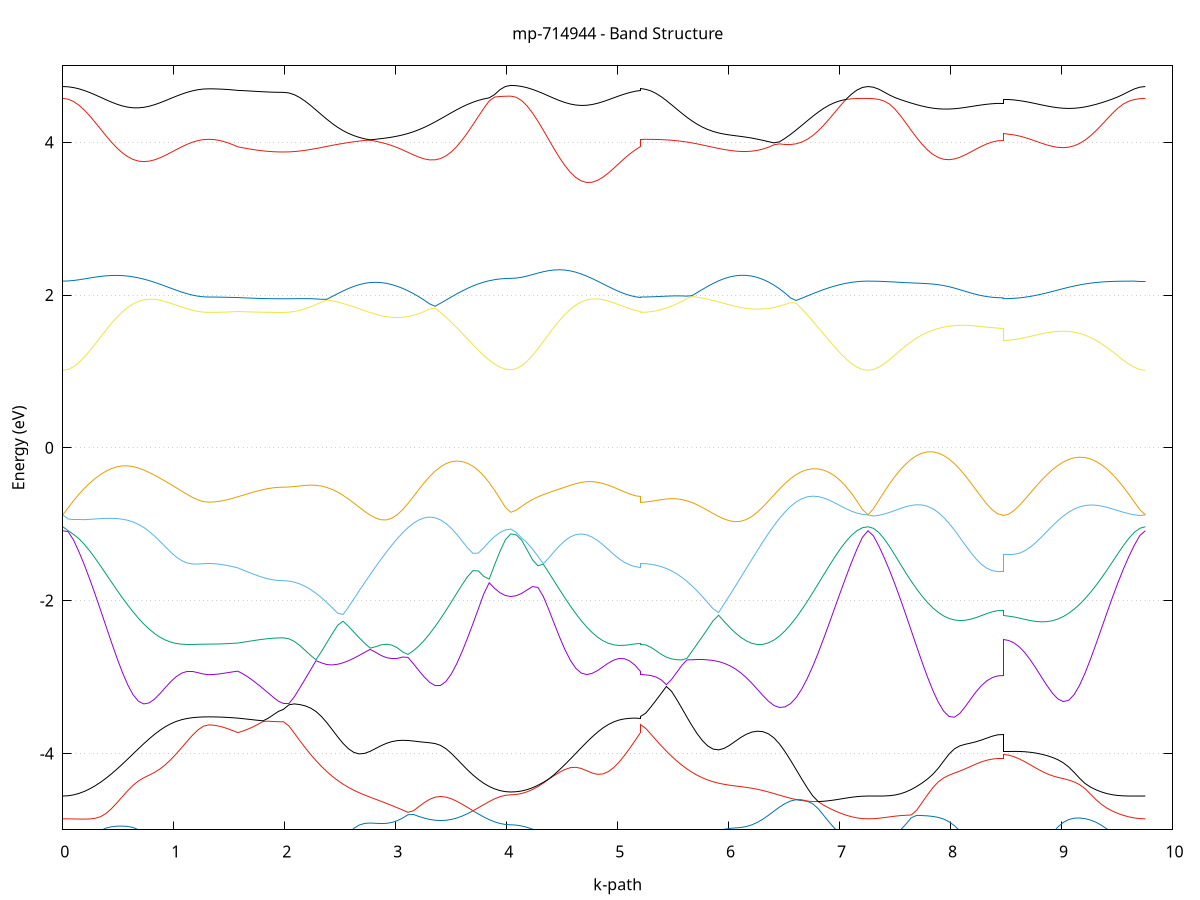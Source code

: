 set title 'mp-714944 - Band Structure'
set xlabel 'k-path'
set ylabel 'Energy (eV)'
set grid y
set yrange [-5:5]
set terminal png size 800,600
set output 'mp-714944_bands_gnuplot.png'
plot '-' using 1:2 with lines notitle, '-' using 1:2 with lines notitle, '-' using 1:2 with lines notitle, '-' using 1:2 with lines notitle, '-' using 1:2 with lines notitle, '-' using 1:2 with lines notitle, '-' using 1:2 with lines notitle, '-' using 1:2 with lines notitle, '-' using 1:2 with lines notitle, '-' using 1:2 with lines notitle, '-' using 1:2 with lines notitle, '-' using 1:2 with lines notitle, '-' using 1:2 with lines notitle, '-' using 1:2 with lines notitle, '-' using 1:2 with lines notitle, '-' using 1:2 with lines notitle, '-' using 1:2 with lines notitle, '-' using 1:2 with lines notitle, '-' using 1:2 with lines notitle, '-' using 1:2 with lines notitle, '-' using 1:2 with lines notitle, '-' using 1:2 with lines notitle, '-' using 1:2 with lines notitle, '-' using 1:2 with lines notitle, '-' using 1:2 with lines notitle, '-' using 1:2 with lines notitle, '-' using 1:2 with lines notitle, '-' using 1:2 with lines notitle
0.000000 -39.623726
0.048679 -39.624226
0.097358 -39.625526
0.146037 -39.627826
0.194716 -39.631126
0.243395 -39.635426
0.292074 -39.640726
0.340753 -39.647126
0.389432 -39.654626
0.438111 -39.663226
0.486790 -39.672826
0.535469 -39.683526
0.584148 -39.695126
0.632827 -39.707426
0.681506 -39.720326
0.730185 -39.733526
0.778864 -39.746826
0.827543 -39.760026
0.876222 -39.772826
0.924901 -39.785026
0.973580 -39.796426
1.022259 -39.806726
1.070938 -39.815726
1.119617 -39.823426
1.168296 -39.829526
1.216975 -39.833926
1.265654 -39.836626
1.314333 -39.837526
1.314333 -39.837526
1.358076 -39.837426
1.401820 -39.837226
1.445563 -39.836826
1.489307 -39.836326
1.533051 -39.835626
1.576794 -39.834826
1.576794 -39.834826
1.622606 -39.835426
1.668418 -39.835926
1.714230 -39.836326
1.760042 -39.836726
1.805854 -39.837026
1.851666 -39.837326
1.897478 -39.837526
1.943290 -39.837626
1.989101 -39.837626
1.989101 -39.837626
2.037882 -39.837126
2.086663 -39.835826
2.135444 -39.833526
2.184224 -39.830426
2.233005 -39.826426
2.281786 -39.821626
2.330566 -39.816126
2.379347 -39.809926
2.428128 -39.803126
2.476908 -39.795726
2.525689 -39.787826
2.574470 -39.779626
2.623251 -39.771026
2.672031 -39.762226
2.720812 -39.753226
2.720812 -39.753226
2.769582 -39.744226
2.818353 -39.735126
2.867123 -39.726226
2.915894 -39.717326
2.964664 -39.708726
3.013435 -39.700426
3.062205 -39.692526
3.110976 -39.684926
3.159746 -39.677726
3.208516 -39.671026
3.257287 -39.664826
3.306057 -39.659126
3.354828 -39.653826
3.403598 -39.649126
3.452369 -39.644826
3.501139 -39.641126
3.549910 -39.637726
3.598680 -39.634826
3.647450 -39.632326
3.696221 -39.630226
3.744991 -39.628526
3.793762 -39.627026
3.842532 -39.625926
3.891303 -39.625026
3.940073 -39.624426
3.988843 -39.624126
4.037614 -39.624026
4.037614 -39.624026
4.086358 -39.624426
4.135102 -39.626026
4.183846 -39.628526
4.232590 -39.632126
4.281334 -39.636826
4.330078 -39.642726
4.378822 -39.649826
4.427566 -39.658226
4.476310 -39.667726
4.525054 -39.678426
4.573798 -39.690226
4.622542 -39.702826
4.671286 -39.716226
4.720030 -39.730026
4.768774 -39.744026
4.817518 -39.758026
4.866262 -39.771526
4.915006 -39.784426
4.963750 -39.796426
5.012494 -39.807226
5.061238 -39.816626
5.109982 -39.824526
5.158726 -39.830626
5.207470 -39.834826
5.207470 -39.837526
5.253825 -39.837126
5.300180 -39.835826
5.346536 -39.833826
5.392891 -39.831026
5.439246 -39.827426
5.485601 -39.823026
5.531956 -39.818026
5.578311 -39.812426
5.624666 -39.806126
5.671021 -39.799426
5.717376 -39.792126
5.763731 -39.784526
5.810086 -39.776526
5.810086 -39.776526
5.859945 -39.767626
5.909803 -39.758526
5.959662 -39.749326
6.009520 -39.740126
6.059379 -39.730926
6.109237 -39.721826
6.159096 -39.712926
6.208954 -39.704226
6.258813 -39.695926
6.308671 -39.688026
6.358530 -39.680526
6.408388 -39.673426
6.458247 -39.666826
6.508105 -39.660826
6.557964 -39.655326
6.607822 -39.650326
6.657681 -39.645826
6.707539 -39.641826
6.757398 -39.638326
6.807256 -39.635226
6.857115 -39.632626
6.906973 -39.630426
6.956832 -39.628526
7.006690 -39.627026
7.056549 -39.625826
7.106407 -39.624926
7.156266 -39.624226
7.206124 -39.623926
7.255983 -39.623726
7.255983 -39.623726
7.304661 -39.624026
7.353339 -39.624626
7.402017 -39.625726
7.450695 -39.627326
7.499373 -39.629426
7.548051 -39.632126
7.596729 -39.635326
7.645407 -39.639326
7.694085 -39.643926
7.742763 -39.649226
7.791441 -39.655226
7.840119 -39.662026
7.888797 -39.669326
7.937475 -39.677126
7.986153 -39.685326
8.034831 -39.693726
8.083509 -39.702026
8.132187 -39.710126
8.180865 -39.717626
8.229543 -39.724526
8.278221 -39.730426
8.326899 -39.735126
8.375577 -39.738726
8.424255 -39.740826
8.472933 -39.741626
8.472933 -39.741626
8.522253 -39.741026
8.571572 -39.739026
8.620892 -39.735726
8.670211 -39.731226
8.719531 -39.725826
8.768850 -39.719426
8.818169 -39.712226
8.867489 -39.704626
8.916808 -39.696726
8.966128 -39.688626
9.015447 -39.680626
9.064767 -39.672926
9.114086 -39.665626
9.163406 -39.658826
9.212725 -39.652726
9.262045 -39.647126
9.311364 -39.642226
9.360684 -39.638026
9.410003 -39.634426
9.459323 -39.631426
9.508642 -39.629026
9.557962 -39.627026
9.607281 -39.625626
9.656600 -39.624526
9.705920 -39.623926
9.755239 -39.623726
e
0.000000 -39.249026
0.048679 -39.249326
0.097358 -39.250126
0.146037 -39.251526
0.194716 -39.253426
0.243395 -39.255826
0.292074 -39.258726
0.340753 -39.262026
0.389432 -39.265626
0.438111 -39.269626
0.486790 -39.273926
0.535469 -39.278426
0.584148 -39.283026
0.632827 -39.287826
0.681506 -39.292626
0.730185 -39.297326
0.778864 -39.301926
0.827543 -39.306426
0.876222 -39.310626
0.924901 -39.314626
0.973580 -39.318326
1.022259 -39.321526
1.070938 -39.324326
1.119617 -39.326726
1.168296 -39.328626
1.216975 -39.330026
1.265654 -39.330826
1.314333 -39.331026
1.314333 -39.331026
1.358076 -39.331026
1.401820 -39.331026
1.445563 -39.330826
1.489307 -39.330726
1.533051 -39.330526
1.576794 -39.330226
1.576794 -39.330226
1.622606 -39.330426
1.668418 -39.330526
1.714230 -39.330726
1.760042 -39.330826
1.805854 -39.330926
1.851666 -39.331026
1.897478 -39.331026
1.943290 -39.331026
1.989101 -39.331026
1.989101 -39.331026
2.037882 -39.331826
2.086663 -39.334126
2.135444 -39.337926
2.184224 -39.343126
2.233005 -39.349526
2.281786 -39.357026
2.330566 -39.365426
2.379347 -39.374426
2.428128 -39.383926
2.476908 -39.393626
2.525689 -39.403326
2.574470 -39.412626
2.623251 -39.421426
2.672031 -39.429526
2.720812 -39.436526
2.720812 -39.436526
2.769582 -39.442326
2.818353 -39.446826
2.867123 -39.449826
2.915894 -39.451126
2.964664 -39.450826
3.013435 -39.448726
3.062205 -39.444926
3.110976 -39.439326
3.159746 -39.432126
3.208516 -39.423426
3.257287 -39.413226
3.306057 -39.401826
3.354828 -39.389426
3.403598 -39.376226
3.452369 -39.362526
3.501139 -39.348526
3.549910 -39.334426
3.598680 -39.320626
3.647450 -39.307326
3.696221 -39.294926
3.744991 -39.283526
3.793762 -39.273526
3.842532 -39.264926
3.891303 -39.258126
3.940073 -39.253126
3.988843 -39.250026
4.037614 -39.249026
4.037614 -39.249026
4.086358 -39.249326
4.135102 -39.250226
4.183846 -39.251826
4.232590 -39.253926
4.281334 -39.256526
4.330078 -39.259726
4.378822 -39.263326
4.427566 -39.267326
4.476310 -39.271626
4.525054 -39.276326
4.573798 -39.281126
4.622542 -39.286026
4.671286 -39.291026
4.720030 -39.296026
4.768774 -39.300926
4.817518 -39.305726
4.866262 -39.310226
4.915006 -39.314426
4.963750 -39.318226
5.012494 -39.321726
5.061238 -39.324626
5.109982 -39.327026
5.158726 -39.328926
5.207470 -39.330226
5.207470 -39.331026
5.253825 -39.331826
5.300180 -39.333826
5.346536 -39.337326
5.392891 -39.341926
5.439246 -39.347826
5.485601 -39.354626
5.531956 -39.362326
5.578311 -39.370726
5.624666 -39.379626
5.671021 -39.388826
5.717376 -39.398026
5.763731 -39.407126
5.810086 -39.415826
5.810086 -39.415826
5.859945 -39.424626
5.909803 -39.432426
5.959662 -39.439126
6.009520 -39.444526
6.059379 -39.448426
6.109237 -39.450726
6.159096 -39.451226
6.208954 -39.449926
6.258813 -39.446826
6.308671 -39.441926
6.358530 -39.435226
6.408388 -39.426826
6.458247 -39.417026
6.508105 -39.405826
6.557964 -39.393426
6.607822 -39.380126
6.657681 -39.366226
6.707539 -39.351926
6.757398 -39.337526
6.807256 -39.323326
6.857115 -39.309726
6.906973 -39.296826
6.956832 -39.285026
7.006690 -39.274526
7.056549 -39.265626
7.106407 -39.258526
7.156266 -39.253326
7.206124 -39.250126
7.255983 -39.249026
7.255983 -39.249026
7.304661 -39.249826
7.353339 -39.252326
7.402017 -39.256426
7.450695 -39.262126
7.499373 -39.269526
7.548051 -39.278126
7.596729 -39.287926
7.645407 -39.298626
7.694085 -39.309826
7.742763 -39.321326
7.791441 -39.332926
7.840119 -39.344226
7.888797 -39.355126
7.937475 -39.365426
7.986153 -39.374926
8.034831 -39.383526
8.083509 -39.391226
8.132187 -39.398026
8.180865 -39.403826
8.229543 -39.408626
8.278221 -39.412526
8.326899 -39.415526
8.375577 -39.417726
8.424255 -39.418926
8.472933 -39.419426
8.472933 -39.419326
8.522253 -39.418926
8.571572 -39.417726
8.620892 -39.415826
8.670211 -39.413026
8.719531 -39.409426
8.768850 -39.404926
8.818169 -39.399626
8.867489 -39.393426
8.916808 -39.386326
8.966128 -39.378326
9.015447 -39.369526
9.064767 -39.359926
9.114086 -39.349726
9.163406 -39.339026
9.212725 -39.328026
9.262045 -39.316926
9.311364 -39.305926
9.360684 -39.295226
9.410003 -39.285226
9.459323 -39.276026
9.508642 -39.267926
9.557962 -39.261126
9.607281 -39.255826
9.656600 -39.252026
9.705920 -39.249726
9.755239 -39.249026
e
0.000000 -39.226626
0.048679 -39.227126
0.097358 -39.228526
0.146037 -39.230926
0.194716 -39.234026
0.243395 -39.237826
0.292074 -39.242126
0.340753 -39.246726
0.389432 -39.251426
0.438111 -39.256126
0.486790 -39.260626
0.535469 -39.264726
0.584148 -39.268426
0.632827 -39.271626
0.681506 -39.274326
0.730185 -39.276526
0.778864 -39.278126
0.827543 -39.279426
0.876222 -39.280226
0.924901 -39.280726
0.973580 -39.281026
1.022259 -39.281026
1.070938 -39.281026
1.119617 -39.280926
1.168296 -39.280726
1.216975 -39.280626
1.265654 -39.280526
1.314333 -39.280426
1.314333 -39.280426
1.358076 -39.280526
1.401820 -39.280526
1.445563 -39.280526
1.489307 -39.280526
1.533051 -39.280526
1.576794 -39.280526
1.576794 -39.280526
1.622606 -39.280526
1.668418 -39.280526
1.714230 -39.280426
1.760042 -39.280426
1.805854 -39.280426
1.851666 -39.280426
1.897478 -39.280426
1.943290 -39.280426
1.989101 -39.280426
1.989101 -39.280426
2.037882 -39.280226
2.086663 -39.279826
2.135444 -39.279126
2.184224 -39.278226
2.233005 -39.277026
2.281786 -39.275726
2.330566 -39.274126
2.379347 -39.272326
2.428128 -39.270326
2.476908 -39.268326
2.525689 -39.266126
2.574470 -39.263926
2.623251 -39.261526
2.672031 -39.259226
2.720812 -39.256926
2.720812 -39.256926
2.769582 -39.254626
2.818353 -39.252326
2.867123 -39.250126
2.915894 -39.248026
2.964664 -39.245926
3.013435 -39.244026
3.062205 -39.242226
3.110976 -39.240526
3.159746 -39.238926
3.208516 -39.237426
3.257287 -39.236026
3.306057 -39.234826
3.354828 -39.233726
3.403598 -39.232626
3.452369 -39.231726
3.501139 -39.230926
3.549910 -39.230126
3.598680 -39.229526
3.647450 -39.228926
3.696221 -39.228426
3.744991 -39.227926
3.793762 -39.227626
3.842532 -39.227326
3.891303 -39.227026
3.940073 -39.226926
3.988843 -39.226826
4.037614 -39.226726
4.037614 -39.226726
4.086358 -39.227326
4.135102 -39.228926
4.183846 -39.231526
4.232590 -39.234926
4.281334 -39.239126
4.330078 -39.243726
4.378822 -39.248626
4.427566 -39.253626
4.476310 -39.258426
4.525054 -39.262926
4.573798 -39.267026
4.622542 -39.270626
4.671286 -39.273626
4.720030 -39.276026
4.768774 -39.277926
4.817518 -39.279326
4.866262 -39.280226
4.915006 -39.280726
4.963750 -39.281026
5.012494 -39.281126
5.061238 -39.281026
5.109982 -39.280826
5.158726 -39.280726
5.207470 -39.280526
5.207470 -39.280426
5.253825 -39.280326
5.300180 -39.280026
5.346536 -39.279426
5.392891 -39.278526
5.439246 -39.277426
5.485601 -39.276226
5.531956 -39.274726
5.578311 -39.273126
5.624666 -39.271326
5.671021 -39.269426
5.717376 -39.267426
5.763731 -39.265326
5.810086 -39.263126
5.810086 -39.263126
5.859945 -39.260726
5.909803 -39.258326
5.959662 -39.255926
6.009520 -39.253626
6.059379 -39.251326
6.109237 -39.249026
6.159096 -39.246926
6.208954 -39.244926
6.258813 -39.242926
6.308671 -39.241126
6.358530 -39.239426
6.408388 -39.237926
6.458247 -39.236426
6.508105 -39.235126
6.557964 -39.233926
6.607822 -39.232826
6.657681 -39.231826
6.707539 -39.230926
6.757398 -39.230126
6.807256 -39.229426
6.857115 -39.228826
6.906973 -39.228326
6.956832 -39.227826
7.006690 -39.227426
7.056549 -39.227126
7.106407 -39.226926
7.156266 -39.226726
7.206124 -39.226626
7.255983 -39.226626
7.255983 -39.226626
7.304661 -39.226826
7.353339 -39.227226
7.402017 -39.227826
7.450695 -39.228426
7.499373 -39.229126
7.548051 -39.229726
7.596729 -39.230226
7.645407 -39.230726
7.694085 -39.231126
7.742763 -39.231426
7.791441 -39.231726
7.840119 -39.231926
7.888797 -39.231926
7.937475 -39.231926
7.986153 -39.231926
8.034831 -39.231726
8.083509 -39.231526
8.132187 -39.231326
8.180865 -39.231026
8.229543 -39.230826
8.278221 -39.230626
8.326899 -39.230326
8.375577 -39.230226
8.424255 -39.230126
8.472933 -39.230126
8.472933 -39.230126
8.522253 -39.230126
8.571572 -39.230226
8.620892 -39.230426
8.670211 -39.230626
8.719531 -39.230826
8.768850 -39.231026
8.818169 -39.231326
8.867489 -39.231526
8.916808 -39.231726
8.966128 -39.231926
9.015447 -39.231926
9.064767 -39.232026
9.114086 -39.231926
9.163406 -39.231826
9.212725 -39.231626
9.262045 -39.231326
9.311364 -39.231026
9.360684 -39.230526
9.410003 -39.230126
9.459323 -39.229526
9.508642 -39.229026
9.557962 -39.228326
9.607281 -39.227726
9.656600 -39.227226
9.705920 -39.226726
9.755239 -39.226626
e
0.000000 -18.586326
0.048679 -18.581626
0.097358 -18.567426
0.146037 -18.543926
0.194716 -18.511426
0.243395 -18.470226
0.292074 -18.420626
0.340753 -18.363426
0.389432 -18.299026
0.438111 -18.228226
0.486790 -18.151926
0.535469 -18.070926
0.584148 -17.986326
0.632827 -17.899226
0.681506 -17.811026
0.730185 -17.723126
0.778864 -17.637326
0.827543 -17.555826
0.876222 -17.481926
0.924901 -17.420226
0.973580 -17.376826
1.022259 -17.354526
1.070938 -17.349026
1.119617 -17.352226
1.168296 -17.358226
1.216975 -17.364026
1.265654 -17.367826
1.314333 -17.369226
1.314333 -17.369226
1.358076 -17.369526
1.401820 -17.370326
1.445563 -17.371526
1.489307 -17.373126
1.533051 -17.374926
1.576794 -17.376926
1.576794 -17.376926
1.622606 -17.380426
1.668418 -17.383626
1.714230 -17.386626
1.760042 -17.389226
1.805854 -17.391526
1.851666 -17.393326
1.897478 -17.394626
1.943290 -17.395426
1.989101 -17.395726
1.989101 -17.395726
2.037882 -17.394026
2.086663 -17.388726
2.135444 -17.380126
2.184224 -17.368726
2.233005 -17.354626
2.281786 -17.338626
2.330566 -17.321326
2.379347 -17.303226
2.428128 -17.285326
2.476908 -17.268426
2.525689 -17.253426
2.574470 -17.241126
2.623251 -17.232526
2.672031 -17.228426
2.720812 -17.229526
2.720812 -17.229526
2.769582 -17.236526
2.818353 -17.250026
2.867123 -17.270126
2.915894 -17.297326
2.964664 -17.331726
3.013435 -17.373126
3.062205 -17.421226
3.110976 -17.475526
3.159746 -17.535426
3.208516 -17.600226
3.257287 -17.668926
3.306057 -17.740726
3.354828 -17.814426
3.403598 -17.889126
3.452369 -17.963626
3.501139 -18.036926
3.549910 -18.107926
3.598680 -18.175526
3.647450 -18.238826
3.696221 -18.297026
3.744991 -18.349126
3.793762 -18.394626
3.842532 -18.432626
3.891303 -18.462826
3.940073 -18.484626
3.988843 -18.497826
4.037614 -18.502226
4.037614 -18.502226
4.086358 -18.497126
4.135102 -18.481926
4.183846 -18.456626
4.232590 -18.421826
4.281334 -18.377626
4.330078 -18.324926
4.378822 -18.264226
4.427566 -18.196126
4.476310 -18.121826
4.525054 -18.042226
4.573798 -17.958426
4.622542 -17.871826
4.671286 -17.783926
4.720030 -17.696526
4.768774 -17.611926
4.817518 -17.532926
4.866262 -17.463926
4.915006 -17.410826
4.963750 -17.378626
5.012494 -17.365626
5.061238 -17.364626
5.109982 -17.368526
5.158726 -17.373326
5.207470 -17.376926
5.207470 -17.369226
5.253825 -17.367726
5.300180 -17.363426
5.346536 -17.356426
5.392891 -17.346926
5.439246 -17.335326
5.485601 -17.322026
5.531956 -17.307726
5.578311 -17.292826
5.624666 -17.278126
5.671021 -17.264226
5.717376 -17.251826
5.763731 -17.241726
5.810086 -17.234926
5.810086 -17.234926
5.859945 -17.231626
5.909803 -17.233626
5.959662 -17.241626
6.009520 -17.256126
6.059379 -17.277826
6.109237 -17.306826
6.159096 -17.343326
6.208954 -17.387226
6.258813 -17.438026
6.308671 -17.495526
6.358530 -17.558926
6.408388 -17.627526
6.458247 -17.700526
6.508105 -17.776726
6.557964 -17.855026
6.607822 -17.934326
6.657681 -18.013526
6.707539 -18.091426
6.757398 -18.166926
6.807256 -18.238826
6.857115 -18.306126
6.906973 -18.368026
6.956832 -18.423526
7.006690 -18.471826
7.056549 -18.512326
7.106407 -18.544326
7.156266 -18.567526
7.206124 -18.581626
7.255983 -18.586326
7.255983 -18.586326
7.304661 -18.581726
7.353339 -18.568126
7.402017 -18.545626
7.450695 -18.514526
7.499373 -18.475226
7.548051 -18.428326
7.596729 -18.374426
7.645407 -18.314226
7.694085 -18.248726
7.742763 -18.178826
7.791441 -18.105726
7.840119 -18.030426
7.888797 -17.954426
7.937475 -17.878926
7.986153 -17.805626
8.034831 -17.735926
8.083509 -17.671426
8.132187 -17.613426
8.180865 -17.563226
8.229543 -17.521626
8.278221 -17.488826
8.326899 -17.464726
8.375577 -17.448526
8.424255 -17.439126
8.472933 -17.436126
8.472933 -17.403626
8.522253 -17.405926
8.571572 -17.413326
8.620892 -17.426426
8.670211 -17.446726
8.719531 -17.475526
8.768850 -17.513326
8.818169 -17.560326
8.867489 -17.615826
8.916808 -17.678426
8.966128 -17.746726
9.015447 -17.819126
9.064767 -17.894126
9.114086 -17.970426
9.163406 -18.046426
9.212725 -18.121026
9.262045 -18.192926
9.311364 -18.261226
9.360684 -18.324826
9.410003 -18.383026
9.459323 -18.435026
9.508642 -18.480026
9.557962 -18.517726
9.607281 -18.547426
9.656600 -18.568926
9.705920 -18.581926
9.755239 -18.586326
e
0.000000 -16.626926
0.048679 -16.629326
0.097358 -16.636526
0.146037 -16.648526
0.194716 -16.664826
0.243395 -16.685426
0.292074 -16.709826
0.340753 -16.737826
0.389432 -16.768926
0.438111 -16.802526
0.486790 -16.838226
0.535469 -16.875326
0.584148 -16.913326
0.632827 -16.951426
0.681506 -16.989026
0.730185 -17.025126
0.778864 -17.058626
0.827543 -17.088126
0.876222 -17.111326
0.924901 -17.124226
0.973580 -17.121826
1.022259 -17.101826
1.070938 -17.069926
1.119617 -17.034826
1.168296 -17.003126
1.216975 -16.978526
1.265654 -16.963026
1.314333 -16.957826
1.314333 -16.957826
1.358076 -16.957926
1.401820 -16.958026
1.445563 -16.958326
1.489307 -16.958826
1.533051 -16.959726
1.576794 -16.961226
1.576794 -16.961226
1.622606 -16.955526
1.668418 -16.950426
1.714230 -16.945926
1.760042 -16.942026
1.805854 -16.938826
1.851666 -16.936326
1.897478 -16.934526
1.943290 -16.933426
1.989101 -16.933026
1.989101 -16.933026
2.037882 -16.933826
2.086663 -16.936226
2.135444 -16.940126
2.184224 -16.945526
2.233005 -16.952226
2.281786 -16.959926
2.330566 -16.968526
2.379347 -16.977826
2.428128 -16.987426
2.476908 -16.997126
2.525689 -17.006526
2.574470 -17.015626
2.623251 -17.023826
2.672031 -17.031026
2.720812 -17.036926
2.720812 -17.036926
2.769582 -17.041226
2.818353 -17.043826
2.867123 -17.044426
2.915894 -17.043026
2.964664 -17.039426
3.013435 -17.033826
3.062205 -17.026026
3.110976 -17.016126
3.159746 -17.004226
3.208516 -16.990626
3.257287 -16.975426
3.306057 -16.958926
3.354828 -16.941226
3.403598 -16.922826
3.452369 -16.903926
3.501139 -16.885026
3.549910 -16.866226
3.598680 -16.848026
3.647450 -16.830626
3.696221 -16.814526
3.744991 -16.799926
3.793762 -16.787126
3.842532 -16.776226
3.891303 -16.767626
3.940073 -16.761326
3.988843 -16.757426
4.037614 -16.756126
4.037614 -16.756126
4.086358 -16.758226
4.135102 -16.764726
4.183846 -16.775226
4.232590 -16.789626
4.281334 -16.807926
4.330078 -16.829626
4.378822 -16.854426
4.427566 -16.881926
4.476310 -16.911526
4.525054 -16.942726
4.573798 -16.974926
4.622542 -17.007326
4.671286 -17.039226
4.720030 -17.069726
4.768774 -17.097026
4.817518 -17.119426
4.866262 -17.133426
4.915006 -17.134126
4.963750 -17.117526
5.012494 -17.086226
5.061238 -17.048526
5.109982 -17.012226
5.158726 -16.982226
5.207470 -16.961226
5.207470 -16.957826
5.253825 -16.958426
5.300180 -16.960226
5.346536 -16.963126
5.392891 -16.967126
5.439246 -16.971926
5.485601 -16.977526
5.531956 -16.983926
5.578311 -16.990526
5.624666 -16.997426
5.671021 -17.004326
5.717376 -17.010926
5.763731 -17.016826
5.810086 -17.022226
5.810086 -17.022226
5.859945 -17.026626
5.909803 -17.029726
5.959662 -17.030926
6.009520 -17.030226
6.059379 -17.027426
6.109237 -17.022326
6.159096 -17.014826
6.208954 -17.004926
6.258813 -16.992426
6.308671 -16.977726
6.358530 -16.960626
6.408388 -16.941426
6.458247 -16.920426
6.508105 -16.897926
6.557964 -16.874026
6.607822 -16.849326
6.657681 -16.824126
6.707539 -16.798826
6.757398 -16.773726
6.807256 -16.749526
6.857115 -16.726426
6.906973 -16.704926
6.956832 -16.685426
7.006690 -16.668326
7.056549 -16.653826
7.106407 -16.642126
7.156266 -16.633726
7.206124 -16.628626
7.255983 -16.626926
7.255983 -16.626926
7.304661 -16.628826
7.353339 -16.634326
7.402017 -16.643526
7.450695 -16.656026
7.499373 -16.671726
7.548051 -16.690326
7.596729 -16.711426
7.645407 -16.734626
7.694085 -16.759526
7.742763 -16.785526
7.791441 -16.812126
7.840119 -16.838726
7.888797 -16.864726
7.937475 -16.889526
7.986153 -16.912326
8.034831 -16.932726
8.083509 -16.949726
8.132187 -16.963026
8.180865 -16.972226
8.229543 -16.977326
8.278221 -16.978926
8.326899 -16.978026
8.375577 -16.976026
8.424255 -16.974226
8.472933 -16.973526
8.472933 -17.001326
8.522253 -17.002626
8.571572 -17.006126
8.620892 -17.010526
8.670211 -17.014326
8.719531 -17.015426
8.768850 -17.012726
8.818169 -17.005126
8.867489 -16.992826
8.916808 -16.976126
8.966128 -16.955626
9.015447 -16.932026
9.064767 -16.906126
9.114086 -16.878726
9.163406 -16.850326
9.212725 -16.821526
9.262045 -16.793126
9.311364 -16.765526
9.360684 -16.739326
9.410003 -16.715026
9.459323 -16.693026
9.508642 -16.673526
9.557962 -16.657126
9.607281 -16.644126
9.656600 -16.634626
9.705920 -16.628826
9.755239 -16.626926
e
0.000000 -5.224926
0.048679 -5.219426
0.097358 -5.203226
0.146037 -5.176826
0.194716 -5.141126
0.243395 -5.098126
0.292074 -5.051626
0.340753 -5.008726
0.389432 -4.977926
0.438111 -4.960726
0.486790 -4.952926
0.535469 -4.951326
0.584148 -4.956126
0.632827 -4.970126
0.681506 -4.998326
0.730185 -5.046326
0.778864 -5.117426
0.827543 -5.210126
0.876222 -5.318026
0.924901 -5.433126
0.973580 -5.548226
1.022259 -5.657326
1.070938 -5.755826
1.119617 -5.840426
1.168296 -5.908626
1.216975 -5.958526
1.265654 -5.988926
1.314333 -5.999126
1.314333 -5.999126
1.358076 -5.997326
1.401820 -5.991826
1.445563 -5.982826
1.489307 -5.970426
1.533051 -5.954926
1.576794 -5.936426
1.576794 -5.936426
1.622606 -5.927226
1.668418 -5.916026
1.714230 -5.903626
1.760042 -5.891026
1.805854 -5.879126
1.851666 -5.868826
1.897478 -5.860826
1.943290 -5.855726
1.989101 -5.854026
1.989101 -5.854026
2.037882 -5.846526
2.086663 -5.824226
2.135444 -5.787326
2.184224 -5.736626
2.233005 -5.673026
2.281786 -5.597726
2.330566 -5.512526
2.379347 -5.419626
2.428128 -5.322126
2.476908 -5.223726
2.525689 -5.129826
2.574470 -5.046526
2.623251 -4.980826
2.672031 -4.937426
2.720812 -4.916326
2.720812 -4.916326
2.769582 -4.911826
2.818353 -4.915126
2.867123 -4.918526
2.915894 -4.916026
2.964664 -4.904326
3.013435 -4.881426
3.062205 -4.847326
3.110976 -4.803026
3.159746 -4.799626
3.208516 -4.825426
3.257287 -4.847326
3.306057 -4.864126
3.354828 -4.875026
3.403598 -4.879026
3.452369 -4.875626
3.501139 -4.864726
3.549910 -4.846226
3.598680 -4.820726
3.647450 -4.788826
3.696221 -4.752026
3.744991 -4.793226
3.793762 -4.832626
3.842532 -4.867426
3.891303 -4.896026
3.940073 -4.917426
3.988843 -4.930526
4.037614 -4.934926
4.037614 -4.934926
4.086358 -4.938826
4.135102 -4.950026
4.183846 -4.968126
4.232590 -4.991826
4.281334 -5.019326
4.330078 -5.048626
4.378822 -5.077826
4.427566 -5.105326
4.476310 -5.130126
4.525054 -5.151926
4.573798 -5.171426
4.622542 -5.190426
4.671286 -5.212526
4.720030 -5.242226
4.768774 -5.284726
4.817518 -5.343626
4.866262 -5.418926
4.915006 -5.506026
4.963750 -5.598426
5.012494 -5.689126
5.061238 -5.772326
5.109982 -5.843426
5.158726 -5.898926
5.207470 -5.936426
5.207470 -5.999126
5.253825 -5.992326
5.300180 -5.972026
5.346536 -5.938526
5.392891 -5.892326
5.439246 -5.834026
5.485601 -5.764626
5.531956 -5.685426
5.578311 -5.598026
5.624666 -5.504626
5.671021 -5.408026
5.717376 -5.311726
5.763731 -5.220226
5.810086 -5.138826
5.810086 -5.138826
5.859945 -5.068626
5.909803 -5.020526
5.959662 -4.993626
6.009520 -4.981726
6.059379 -4.976326
6.109237 -4.970126
6.159096 -4.957526
6.208954 -4.935626
6.258813 -4.903326
6.308671 -4.860926
6.358530 -4.810726
6.408388 -4.756326
6.458247 -4.703026
6.508105 -4.656726
6.557964 -4.623326
6.607822 -4.606426
6.657681 -4.617226
6.707539 -4.626126
6.757398 -4.658926
6.807256 -4.723826
6.857115 -4.812326
6.906973 -4.901826
6.956832 -4.983726
7.006690 -5.055426
7.056549 -5.115426
7.106407 -5.162926
7.156266 -5.197226
7.206124 -5.218026
7.255983 -5.224926
7.255983 -5.224926
7.304661 -5.218626
7.353339 -5.199826
7.402017 -5.168726
7.450695 -5.125426
7.499373 -5.070426
7.548051 -5.004226
7.596729 -4.927726
7.645407 -4.843426
7.694085 -4.811926
7.742763 -4.813726
7.791441 -4.817926
7.840119 -4.825126
7.888797 -4.837726
7.937475 -4.859426
7.986153 -4.894626
8.034831 -4.946226
8.083509 -5.013326
8.132187 -5.091426
8.180865 -5.173526
8.229543 -5.253026
8.278221 -5.324426
8.326899 -5.383626
8.375577 -5.427726
8.424255 -5.454926
8.472933 -5.464126
8.472933 -5.661826
8.522253 -5.652126
8.571572 -5.623326
8.620892 -5.576126
8.670211 -5.511926
8.719531 -5.432826
8.768850 -5.341826
8.818169 -5.243026
8.867489 -5.142226
8.916808 -5.046826
8.966128 -4.965126
9.015447 -4.904126
9.064767 -4.866126
9.114086 -4.848226
9.163406 -4.845626
9.212725 -4.854426
9.262045 -4.873226
9.311364 -4.902226
9.360684 -4.941826
9.410003 -4.989926
9.459323 -5.041926
9.508642 -5.092526
9.557962 -5.137726
9.607281 -5.174926
9.656600 -5.202426
9.705920 -5.219226
9.755239 -5.224926
e
0.000000 -4.856526
0.048679 -4.857026
0.097358 -4.858326
0.146037 -4.859726
0.194716 -4.860426
0.243395 -4.858226
0.292074 -4.849626
0.340753 -4.828126
0.389432 -4.786326
0.438111 -4.724126
0.486790 -4.648926
0.535469 -4.568426
0.584148 -4.489426
0.632827 -4.418626
0.681506 -4.361526
0.730185 -4.318826
0.778864 -4.284226
0.827543 -4.248026
0.876222 -4.203126
0.924901 -4.147126
0.973580 -4.080626
1.022259 -4.005726
1.070938 -3.925026
1.119617 -3.842526
1.168296 -3.763026
1.216975 -3.693826
1.265654 -3.645026
1.314333 -3.627026
1.314333 -3.627026
1.358076 -3.630726
1.401820 -3.641326
1.445563 -3.657826
1.489307 -3.678826
1.533051 -3.702826
1.576794 -3.728326
1.576794 -3.728326
1.622606 -3.707426
1.668418 -3.682226
1.714230 -3.652626
1.760042 -3.618826
1.805854 -3.580926
1.851666 -3.578826
1.897478 -3.582826
1.943290 -3.585326
1.989101 -3.586126
1.989101 -3.586126
2.037882 -3.641726
2.086663 -3.735826
2.135444 -3.832426
2.184224 -3.925526
2.233005 -4.013426
2.281786 -4.095126
2.330566 -4.170226
2.379347 -4.238426
2.428128 -4.299926
2.476908 -4.354626
2.525689 -4.402926
2.574470 -4.445526
2.623251 -4.482826
2.672031 -4.516026
2.720812 -4.545826
2.720812 -4.545826
2.769582 -4.573526
2.818353 -4.600126
2.867123 -4.626626
2.915894 -4.653926
2.964664 -4.682226
3.013435 -4.711526
3.062205 -4.741526
3.110976 -4.771226
3.159746 -4.751326
3.208516 -4.696326
3.257287 -4.644026
3.306057 -4.601126
3.354828 -4.573526
3.403598 -4.564126
3.452369 -4.572226
3.501139 -4.594326
3.549910 -4.626526
3.598680 -4.665226
3.647450 -4.707526
3.696221 -4.750826
3.744991 -4.711826
3.793762 -4.670526
3.842532 -4.630526
3.891303 -4.595026
3.940073 -4.566826
3.988843 -4.548626
4.037614 -4.542326
4.037614 -4.542326
4.086358 -4.538026
4.135102 -4.524826
4.183846 -4.503126
4.232590 -4.473026
4.281334 -4.435026
4.330078 -4.389426
4.378822 -4.337026
4.427566 -4.290626
4.476310 -4.247326
4.525054 -4.210726
4.573798 -4.187026
4.622542 -4.181826
4.671286 -4.196826
4.720030 -4.226026
4.768774 -4.256426
4.817518 -4.273826
4.866262 -4.269126
4.915006 -4.239526
4.963750 -4.186826
5.012494 -4.114826
5.061238 -4.028026
5.109982 -3.931026
5.158726 -3.828926
5.207470 -3.728326
5.207470 -3.627026
5.253825 -3.674226
5.300180 -3.749526
5.346536 -3.826126
5.392891 -3.900326
5.439246 -3.970726
5.485601 -4.036726
5.531956 -4.097826
5.578311 -4.153526
5.624666 -4.203626
5.671021 -4.248026
5.717376 -4.286626
5.763731 -4.319626
5.810086 -4.347226
5.810086 -4.347226
5.859945 -4.371326
5.909803 -4.390326
5.959662 -4.405026
6.009520 -4.416626
6.059379 -4.426326
6.109237 -4.435226
6.159096 -4.444826
6.208954 -4.456126
6.258813 -4.469726
6.308671 -4.486126
6.358530 -4.505026
6.408388 -4.525626
6.458247 -4.547126
6.508105 -4.568126
6.557964 -4.587526
6.607822 -4.604126
6.657681 -4.606926
6.707539 -4.623826
6.757398 -4.630626
6.807256 -4.630726
6.857115 -4.678726
6.906973 -4.717326
6.956832 -4.751726
7.006690 -4.782126
7.056549 -4.808026
7.106407 -4.828926
7.156266 -4.844126
7.206124 -4.853426
7.255983 -4.856526
7.255983 -4.856526
7.304661 -4.854626
7.353339 -4.849026
7.402017 -4.840826
7.450695 -4.831126
7.499373 -4.821826
7.548051 -4.814526
7.596729 -4.810026
7.645407 -4.806626
7.694085 -4.744626
7.742763 -4.645326
7.791441 -4.543926
7.840119 -4.449326
7.888797 -4.373826
7.937475 -4.321426
7.986153 -4.285526
8.034831 -4.257626
8.083509 -4.231126
8.132187 -4.202226
8.180865 -4.170726
8.229543 -4.139226
8.278221 -4.111226
8.326899 -4.089426
8.375577 -4.074726
8.424255 -4.066526
8.472933 -4.063926
8.472933 -4.014626
8.522253 -4.022526
8.571572 -4.043326
8.620892 -4.073426
8.670211 -4.110026
8.719531 -4.150526
8.768850 -4.191726
8.818169 -4.231026
8.867489 -4.265426
8.916808 -4.293026
8.966128 -4.313726
9.015447 -4.330426
9.064767 -4.348926
9.114086 -4.374126
9.163406 -4.409626
9.212725 -4.462726
9.262045 -4.534326
9.311364 -4.606326
9.360684 -4.668026
9.410003 -4.717326
9.459323 -4.756026
9.508642 -4.786926
9.557962 -4.811726
9.607281 -4.831126
9.656600 -4.845226
9.705920 -4.853726
9.755239 -4.856526
e
0.000000 -4.558426
0.048679 -4.554526
0.097358 -4.543026
0.146037 -4.523926
0.194716 -4.497526
0.243395 -4.464026
0.292074 -4.423826
0.340753 -4.377426
0.389432 -4.325426
0.438111 -4.268326
0.486790 -4.207126
0.535469 -4.142526
0.584148 -4.075526
0.632827 -4.007426
0.681506 -3.939426
0.730185 -3.872726
0.778864 -3.809126
0.827543 -3.749826
0.876222 -3.696526
0.924901 -3.650226
0.973580 -3.611826
1.022259 -3.581626
1.070938 -3.559026
1.119617 -3.543126
1.168296 -3.532626
1.216975 -3.526226
1.265654 -3.522926
1.314333 -3.521826
1.314333 -3.521826
1.358076 -3.522426
1.401820 -3.523926
1.445563 -3.526326
1.489307 -3.529626
1.533051 -3.533726
1.576794 -3.538526
1.576794 -3.538526
1.622606 -3.545326
1.668418 -3.552626
1.714230 -3.560026
1.760042 -3.567126
1.805854 -3.573526
1.851666 -3.539326
1.897478 -3.494826
1.943290 -3.450226
1.989101 -3.423226
1.989101 -3.423226
2.037882 -3.363926
2.086663 -3.352126
2.135444 -3.361126
2.184224 -3.377826
2.233005 -3.406626
2.281786 -3.452026
2.330566 -3.516426
2.379347 -3.597726
2.428128 -3.689426
2.476908 -3.782926
2.525689 -3.869326
2.574470 -3.940026
2.623251 -3.987526
2.672031 -4.007026
2.720812 -3.999726
2.720812 -3.999726
2.769582 -3.973026
2.818353 -3.936826
2.867123 -3.900026
2.915894 -3.868726
2.964664 -3.846026
3.013435 -3.832926
3.062205 -3.828626
3.110976 -3.831226
3.159746 -3.838226
3.208516 -3.846726
3.257287 -3.854326
3.306057 -3.860926
3.354828 -3.871326
3.403598 -3.894826
3.452369 -3.938126
3.501139 -3.999026
3.549910 -4.070226
3.598680 -4.144326
3.647450 -4.216326
3.696221 -4.282626
3.744991 -4.341426
3.793762 -4.391626
3.842532 -4.432726
3.891303 -4.464626
3.940073 -4.487326
3.988843 -4.500826
4.037614 -4.505326
4.037614 -4.505326
4.086358 -4.502026
4.135102 -4.491926
4.183846 -4.474526
4.232590 -4.449526
4.281334 -4.417326
4.330078 -4.378826
4.378822 -4.335726
4.427566 -4.278326
4.476310 -4.214226
4.525054 -4.145826
4.573798 -4.074226
4.622542 -4.000826
4.671286 -3.927126
4.720030 -3.855026
4.768774 -3.786526
4.817518 -3.723726
4.866262 -3.668626
4.915006 -3.623126
4.963750 -3.588126
5.012494 -3.563526
5.061238 -3.548326
5.109982 -3.540426
5.158726 -3.537826
5.207470 -3.538526
5.207470 -3.521826
5.253825 -3.472626
5.300180 -3.391026
5.346536 -3.303726
5.392891 -3.214426
5.439246 -3.124026
5.485601 -3.187326
5.531956 -3.292926
5.578311 -3.408326
5.624666 -3.526126
5.671021 -3.639926
5.717376 -3.744026
5.763731 -3.832626
5.810086 -3.900226
5.810086 -3.900226
5.859945 -3.943726
5.909803 -3.954126
5.959662 -3.934426
6.009520 -3.893426
6.059379 -3.842426
6.109237 -3.792026
6.159096 -3.750026
6.208954 -3.721526
6.258813 -3.709426
6.308671 -3.715826
6.358530 -3.743626
6.408388 -3.796626
6.458247 -3.875726
6.508105 -3.976226
6.557964 -4.090026
6.607822 -4.210326
6.657681 -4.331626
6.707539 -4.449026
6.757398 -4.554526
6.807256 -4.630626
6.857115 -4.626626
6.906973 -4.619126
6.956832 -4.609026
7.006690 -4.597426
7.056549 -4.585626
7.106407 -4.574726
7.156266 -4.566026
7.206124 -4.560326
7.255983 -4.558426
7.255983 -4.558426
7.304661 -4.558526
7.353339 -4.558726
7.402017 -4.557726
7.450695 -4.553826
7.499373 -4.544926
7.548051 -4.528926
7.596729 -4.504926
7.645407 -4.472826
7.694085 -4.433726
7.742763 -4.388426
7.791441 -4.336626
7.840119 -4.274326
7.888797 -4.195126
7.937475 -4.101526
7.986153 -4.010026
8.034831 -3.940426
8.083509 -3.901426
8.132187 -3.881026
8.180865 -3.865326
8.229543 -3.847526
8.278221 -3.825326
8.326899 -3.799826
8.375577 -3.775126
8.424255 -3.756926
8.472933 -3.750126
8.472933 -3.976426
8.522253 -3.975226
8.571572 -3.973926
8.620892 -3.974926
8.670211 -3.978626
8.719531 -3.985526
8.768850 -3.995926
8.818169 -4.010226
8.867489 -4.028726
8.916808 -4.052126
8.966128 -4.082226
9.015447 -4.122826
9.064767 -4.178326
9.114086 -4.248926
9.163406 -4.326726
9.212725 -4.394726
9.262045 -4.441726
9.311364 -4.477026
9.360684 -4.505226
9.410003 -4.526626
9.459323 -4.541626
9.508642 -4.551026
9.557962 -4.556026
9.607281 -4.558126
9.656600 -4.558626
9.705920 -4.558526
9.755239 -4.558426
e
0.000000 -1.085226
0.048679 -1.097626
0.097358 -1.208726
0.146037 -1.362326
0.194716 -1.534726
0.243395 -1.721826
0.292074 -1.920126
0.340753 -2.126026
0.389432 -2.335526
0.438111 -2.543926
0.486790 -2.745526
0.535469 -2.933526
0.584148 -3.098926
0.632827 -3.230826
0.681506 -3.317626
0.730185 -3.352526
0.778864 -3.338626
0.827543 -3.288326
0.876222 -3.216726
0.924901 -3.137026
0.973580 -3.060226
1.022259 -2.995426
1.070938 -2.949926
1.119617 -2.927626
1.168296 -2.927726
1.216975 -2.942926
1.265654 -2.961126
1.314333 -2.969226
1.314333 -2.969226
1.358076 -2.967126
1.401820 -2.961326
1.445563 -2.952626
1.489307 -2.942626
1.533051 -2.932526
1.576794 -2.923726
1.576794 -2.923726
1.622606 -2.958226
1.668418 -2.999826
1.714230 -3.047226
1.760042 -3.099026
1.805854 -3.153726
1.851666 -3.209926
1.897478 -3.265626
1.943290 -3.317226
1.989101 -3.346626
1.989101 -3.346626
2.037882 -3.347926
2.086663 -3.258926
2.135444 -3.144326
2.184224 -3.026226
2.233005 -2.906726
2.281786 -2.786926
2.330566 -2.814926
2.379347 -2.837126
2.428128 -2.842126
2.476908 -2.833426
2.525689 -2.814126
2.574470 -2.786926
2.623251 -2.753826
2.672031 -2.716626
2.720812 -2.677126
2.720812 -2.677126
2.769582 -2.638426
2.818353 -2.675826
2.867123 -2.717626
2.915894 -2.745926
2.964664 -2.759126
3.013435 -2.756726
3.062205 -2.738426
3.110976 -2.743726
3.159746 -2.827326
3.208516 -2.915626
3.257287 -3.000226
3.306057 -3.070426
3.354828 -3.112226
3.403598 -3.111026
3.452369 -3.059226
3.501139 -2.960726
3.549910 -2.826426
3.598680 -2.666526
3.647450 -2.489326
3.696221 -2.301326
3.744991 -2.107326
3.793762 -1.911626
3.842532 -1.766426
3.891303 -1.840126
3.940073 -1.897626
3.988843 -1.933926
4.037614 -1.946426
4.037614 -1.946426
4.086358 -1.935826
4.135102 -1.905426
4.183846 -1.860526
4.232590 -1.816326
4.281334 -1.826526
4.330078 -1.945626
4.378822 -2.115726
4.427566 -2.297826
4.476310 -2.476726
4.525054 -2.641526
4.573798 -2.781326
4.622542 -2.885626
4.671286 -2.947726
4.720030 -2.967826
4.768774 -2.953726
4.817518 -2.916726
4.866262 -2.868426
4.915006 -2.819426
4.963750 -2.779626
5.012494 -2.757726
5.061238 -2.760826
5.109982 -2.791926
5.158726 -2.848626
5.207470 -2.923726
5.207470 -2.969226
5.253825 -2.971926
5.300180 -2.981126
5.346536 -3.000826
5.392891 -3.038126
5.439246 -3.100126
5.485601 -3.032826
5.531956 -2.941026
5.578311 -2.848626
5.624666 -2.776326
5.671021 -2.774226
5.717376 -2.772526
5.763731 -2.772526
5.810086 -2.775626
5.810086 -2.775626
5.859945 -2.783726
5.909803 -2.798126
5.959662 -2.820326
6.009520 -2.851626
6.059379 -2.893026
6.109237 -2.945226
6.159096 -3.008426
6.208954 -3.081226
6.258813 -3.160926
6.308671 -3.242326
6.358530 -3.316626
6.408388 -3.372326
6.458247 -3.399026
6.508105 -3.391626
6.557964 -3.348826
6.607822 -3.271326
6.657681 -3.161426
6.707539 -3.023426
6.757398 -2.862726
6.807256 -2.684626
6.857115 -2.494126
6.906973 -2.295826
6.956832 -2.093826
7.006690 -1.892126
7.056549 -1.694526
7.106407 -1.504726
7.156266 -1.327126
7.206124 -1.171026
7.255983 -1.085226
7.255983 -1.085226
7.304661 -1.152226
7.353339 -1.284226
7.402017 -1.437826
7.450695 -1.606226
7.499373 -1.787926
7.548051 -1.981126
7.596729 -2.183426
7.645407 -2.390826
7.694085 -2.599026
7.742763 -2.803026
7.791441 -2.997226
7.840119 -3.174926
7.888797 -3.328126
7.937475 -3.446326
7.986153 -3.516826
8.034831 -3.526426
8.083509 -3.476126
8.132187 -3.389026
8.180865 -3.289826
8.229543 -3.194526
8.278221 -3.112626
8.326899 -3.049926
8.375577 -3.008226
8.424255 -2.985526
8.472933 -2.978526
8.472933 -2.511126
8.522253 -2.521526
8.571572 -2.553526
8.620892 -2.607726
8.670211 -2.683626
8.719531 -2.777826
8.768850 -2.884926
8.818169 -2.998026
8.867489 -3.109526
8.916808 -3.209826
8.966128 -3.286126
9.015447 -3.322426
9.064767 -3.304826
9.114086 -3.229726
9.163406 -3.105726
9.212725 -2.946026
9.262045 -2.762826
9.311364 -2.565426
9.360684 -2.361326
9.410003 -2.156626
9.459323 -1.956326
9.508642 -1.764926
9.557962 -1.585826
9.607281 -1.421326
9.656600 -1.273126
9.705920 -1.147826
9.755239 -1.085226
e
0.000000 -1.033026
0.048679 -1.085026
0.097358 -1.133626
0.146037 -1.190526
0.194716 -1.264326
0.243395 -1.350926
0.292074 -1.446526
0.340753 -1.547626
0.389432 -1.651726
0.438111 -1.756326
0.486790 -1.859626
0.535469 -1.959926
0.584148 -2.055926
0.632827 -2.146426
0.681506 -2.230226
0.730185 -2.306326
0.778864 -2.373726
0.827543 -2.431626
0.876222 -2.479326
0.924901 -2.516526
0.973580 -2.543526
1.022259 -2.561026
1.070938 -2.570626
1.119617 -2.574126
1.168296 -2.573926
1.216975 -2.572126
1.265654 -2.570226
1.314333 -2.569526
1.314333 -2.569526
1.358076 -2.569026
1.401820 -2.567726
1.445563 -2.565626
1.489307 -2.562826
1.533051 -2.559426
1.576794 -2.555526
1.576794 -2.555526
1.622606 -2.545626
1.668418 -2.535026
1.714230 -2.524426
1.760042 -2.514426
1.805854 -2.505326
1.851666 -2.497826
1.897478 -2.492126
1.943290 -2.488626
1.989101 -2.487426
1.989101 -2.487426
2.037882 -2.499626
2.086663 -2.534726
2.135444 -2.587926
2.184224 -2.651826
2.233005 -2.717126
2.281786 -2.774026
2.330566 -2.667726
2.379347 -2.549726
2.428128 -2.433926
2.476908 -2.323326
2.525689 -2.270126
2.574470 -2.336026
2.623251 -2.412726
2.672031 -2.488026
2.720812 -2.558726
2.720812 -2.558726
2.769582 -2.622126
2.818353 -2.604226
2.867123 -2.579826
2.915894 -2.571126
2.964664 -2.582626
3.013435 -2.616526
3.062205 -2.671526
3.110976 -2.704526
3.159746 -2.656026
3.208516 -2.593826
3.257287 -2.519426
3.306057 -2.434226
3.354828 -2.339826
3.403598 -2.237826
3.452369 -2.130026
3.501139 -2.018126
3.549910 -1.904526
3.598680 -1.792126
3.647450 -1.686926
3.696221 -1.607826
3.744991 -1.611426
3.793762 -1.683926
3.842532 -1.718126
3.891303 -1.530826
3.940073 -1.355126
3.988843 -1.203126
4.037614 -1.126126
4.037614 -1.126126
4.086358 -1.139826
4.135102 -1.209226
4.183846 -1.335326
4.232590 -1.464926
4.281334 -1.543626
4.330078 -1.522926
4.378822 -1.632426
4.427566 -1.744226
4.476310 -1.855826
4.525054 -1.965126
4.573798 -2.070226
4.622542 -2.169326
4.671286 -2.261126
4.720030 -2.343826
4.768774 -2.416126
4.817518 -2.476626
4.866262 -2.524126
4.915006 -2.557926
4.963750 -2.578326
5.012494 -2.586626
5.061238 -2.585226
5.109982 -2.577426
5.158726 -2.566526
5.207470 -2.555526
5.207470 -2.569526
5.253825 -2.580626
5.300180 -2.611826
5.346536 -2.656226
5.392891 -2.702826
5.439246 -2.740126
5.485601 -2.762926
5.531956 -2.773626
5.578311 -2.776926
5.624666 -2.755426
5.671021 -2.661426
5.717376 -2.566326
5.763731 -2.469826
5.810086 -2.371826
5.810086 -2.371826
5.859945 -2.264426
5.909803 -2.191226
5.959662 -2.273426
6.009520 -2.350726
6.059379 -2.420426
6.109237 -2.480026
6.159096 -2.526826
6.208954 -2.558926
6.258813 -2.574526
6.308671 -2.572726
6.358530 -2.553326
6.408388 -2.516826
6.458247 -2.464026
6.508105 -2.396526
6.557964 -2.315826
6.607822 -2.223726
6.657681 -2.122226
6.707539 -2.013126
6.757398 -1.898526
6.807256 -1.780526
6.857115 -1.661326
6.906973 -1.543426
6.956832 -1.429626
7.006690 -1.323026
7.056549 -1.227326
7.106407 -1.146626
7.156266 -1.084926
7.206124 -1.046226
7.255983 -1.033026
7.255983 -1.033026
7.304661 -1.053826
7.353339 -1.108726
7.402017 -1.191726
7.450695 -1.294026
7.499373 -1.406726
7.548051 -1.522626
7.596729 -1.636726
7.645407 -1.745626
7.694085 -1.847326
7.742763 -1.940226
7.791441 -2.023026
7.840119 -2.094626
7.888797 -2.153926
7.937475 -2.200426
7.986153 -2.233726
8.034831 -2.253726
8.083509 -2.261126
8.132187 -2.257226
8.180865 -2.243426
8.229543 -2.222226
8.278221 -2.196326
8.326899 -2.169626
8.375577 -2.146626
8.424255 -2.131426
8.472933 -2.126126
8.472933 -2.199626
8.522253 -2.203426
8.571572 -2.214026
8.620892 -2.229326
8.670211 -2.246226
8.719531 -2.261526
8.768850 -2.272826
8.818169 -2.278026
8.867489 -2.275426
8.916808 -2.263726
8.966128 -2.241826
9.015447 -2.209226
9.064767 -2.165726
9.114086 -2.111526
9.163406 -2.047126
9.212725 -1.973126
9.262045 -1.890426
9.311364 -1.799726
9.360684 -1.702226
9.410003 -1.599226
9.459323 -1.492226
9.508642 -1.384126
9.557962 -1.279126
9.607281 -1.183426
9.656600 -1.105226
9.705920 -1.053026
9.755239 -1.033026
e
0.000000 -0.878126
0.048679 -0.932226
0.097358 -0.943826
0.146037 -0.943826
0.194716 -0.940526
0.243395 -0.935926
0.292074 -0.931026
0.340753 -0.926626
0.389432 -0.923526
0.438111 -0.922926
0.486790 -0.925926
0.535469 -0.933826
0.584148 -0.948026
0.632827 -0.970026
0.681506 -1.001326
0.730185 -1.042826
0.778864 -1.094826
0.827543 -1.156326
0.876222 -1.225026
0.924901 -1.296926
0.973580 -1.366926
1.022259 -1.428726
1.070938 -1.476726
1.119617 -1.507126
1.168296 -1.520326
1.216975 -1.521126
1.265654 -1.517026
1.314333 -1.514826
1.314333 -1.514826
1.358076 -1.516626
1.401820 -1.522126
1.445563 -1.530826
1.489307 -1.542426
1.533051 -1.556326
1.576794 -1.571926
1.576794 -1.571926
1.622606 -1.597826
1.668418 -1.624826
1.714230 -1.651226
1.760042 -1.675926
1.805854 -1.697626
1.851666 -1.715526
1.897478 -1.728726
1.943290 -1.736926
1.989101 -1.739726
1.989101 -1.739726
2.037882 -1.744426
2.086663 -1.758426
2.135444 -1.781726
2.184224 -1.814026
2.233005 -1.855126
2.281786 -1.904426
2.330566 -1.961426
2.379347 -2.025226
2.428128 -2.094126
2.476908 -2.164226
2.525689 -2.181926
2.574470 -2.083826
2.623251 -1.976226
2.672031 -1.869126
2.720812 -1.763626
2.720812 -1.763626
2.769582 -1.660126
2.818353 -1.558826
2.867123 -1.460326
2.915894 -1.365326
2.964664 -1.274826
3.013435 -1.190026
3.062205 -1.112626
3.110976 -1.044426
3.159746 -0.987626
3.208516 -0.944326
3.257287 -0.916726
3.306057 -0.906726
3.354828 -0.915426
3.403598 -0.943326
3.452369 -0.990026
3.501139 -1.053626
3.549910 -1.131626
3.598680 -1.219626
3.647450 -1.310226
3.696221 -1.382326
3.744991 -1.377526
3.793762 -1.307626
3.842532 -1.229726
3.891303 -1.161026
3.940073 -1.108026
3.988843 -1.074726
4.037614 -1.063326
4.037614 -1.063326
4.086358 -1.108126
4.135102 -1.179926
4.183846 -1.242926
4.232590 -1.324126
4.281334 -1.418926
4.330078 -1.516726
4.378822 -1.442326
4.427566 -1.359126
4.476310 -1.280726
4.525054 -1.214626
4.573798 -1.165626
4.622542 -1.136426
4.671286 -1.127626
4.720030 -1.138426
4.768774 -1.167126
4.817518 -1.211126
4.866262 -1.267126
4.915006 -1.330126
4.963750 -1.394126
5.012494 -1.452426
5.061238 -1.499526
5.109982 -1.533226
5.158726 -1.555626
5.207470 -1.571926
5.207470 -1.514826
5.253825 -1.517126
5.300180 -1.524526
5.346536 -1.537026
5.392891 -1.555226
5.439246 -1.579626
5.485601 -1.610826
5.531956 -1.649326
5.578311 -1.695126
5.624666 -1.748426
5.671021 -1.808626
5.717376 -1.875226
5.763731 -1.947126
5.810086 -2.022926
5.810086 -2.022926
5.859945 -2.106926
5.909803 -2.155026
5.959662 -2.043326
6.009520 -1.929526
6.059379 -1.813926
6.109237 -1.697026
6.159096 -1.579226
6.208954 -1.461626
6.258813 -1.345326
6.308671 -1.231626
6.358530 -1.122126
6.408388 -1.018926
6.458247 -0.923926
6.508105 -0.839426
6.557964 -0.767326
6.607822 -0.709626
6.657681 -0.667626
6.707539 -0.642026
6.757398 -0.632626
6.807256 -0.638226
6.857115 -0.656726
6.906973 -0.685226
6.956832 -0.720426
7.006690 -0.758526
7.056549 -0.795926
7.106407 -0.828926
7.156266 -0.854726
7.206124 -0.871026
7.255983 -0.878126
7.255983 -0.878126
7.304661 -0.892526
7.353339 -0.884126
7.402017 -0.867226
7.450695 -0.845026
7.499373 -0.819726
7.548051 -0.794226
7.596729 -0.771226
7.645407 -0.753926
7.694085 -0.745326
7.742763 -0.748226
7.791441 -0.765026
7.840119 -0.797326
7.888797 -0.845726
7.937475 -0.909826
7.986153 -0.987826
8.034831 -1.076826
8.083509 -1.173126
8.132187 -1.271926
8.180865 -1.367526
8.229543 -1.454026
8.278221 -1.525326
8.326899 -1.576826
8.375577 -1.607126
8.424255 -1.620326
8.472933 -1.623426
8.472933 -1.397326
8.522253 -1.397626
8.571572 -1.394226
8.620892 -1.379126
8.670211 -1.347626
8.719531 -1.299726
8.768850 -1.238726
8.818169 -1.169326
8.867489 -1.096126
8.916808 -1.023426
8.966128 -0.955026
9.015447 -0.893926
9.064767 -0.842226
9.114086 -0.801526
9.163406 -0.772526
9.212725 -0.755026
9.262045 -0.748426
9.311364 -0.751426
9.360684 -0.762426
9.410003 -0.779226
9.459323 -0.799826
9.508642 -0.822026
9.557962 -0.843426
9.607281 -0.862326
9.656600 -0.876926
9.705920 -0.885226
9.755239 -0.878126
e
0.000000 -0.876626
0.048679 -0.784626
0.097358 -0.691426
0.146037 -0.606226
0.194716 -0.529626
0.243395 -0.461326
0.292074 -0.401026
0.340753 -0.348926
0.389432 -0.305626
0.438111 -0.271926
0.486790 -0.248726
0.535469 -0.236626
0.584148 -0.235726
0.632827 -0.245326
0.681506 -0.264326
0.730185 -0.290926
0.778864 -0.323026
0.827543 -0.358926
0.876222 -0.397526
0.924901 -0.437826
0.973580 -0.479726
1.022259 -0.522726
1.070938 -0.566226
1.119617 -0.608826
1.168296 -0.648226
1.216975 -0.681126
1.265654 -0.703226
1.314333 -0.711026
1.314333 -0.711026
1.358076 -0.708826
1.401820 -0.702126
1.445563 -0.691426
1.489307 -0.677126
1.533051 -0.660026
1.576794 -0.640526
1.576794 -0.640526
1.622606 -0.621426
1.668418 -0.601226
1.714230 -0.581226
1.760042 -0.562626
1.805854 -0.546326
1.851666 -0.533026
1.897478 -0.523126
1.943290 -0.517026
1.989101 -0.515026
1.989101 -0.515026
2.037882 -0.512726
2.086663 -0.506726
2.135444 -0.498826
2.184224 -0.491826
2.233005 -0.488426
2.281786 -0.490826
2.330566 -0.500626
2.379347 -0.518726
2.428128 -0.545326
2.476908 -0.580226
2.525689 -0.622626
2.574470 -0.671126
2.623251 -0.723926
2.672031 -0.778726
2.720812 -0.832326
2.720812 -0.832326
2.769582 -0.880826
2.818353 -0.919126
2.867123 -0.941926
2.915894 -0.944126
2.964664 -0.922426
3.013435 -0.876526
3.062205 -0.809926
3.110976 -0.728126
3.159746 -0.637926
3.208516 -0.545626
3.257287 -0.456626
3.306057 -0.375526
3.354828 -0.305626
3.403598 -0.249126
3.452369 -0.207626
3.501139 -0.182126
3.549910 -0.172726
3.598680 -0.179726
3.647450 -0.202926
3.696221 -0.242226
3.744991 -0.297426
3.793762 -0.368426
3.842532 -0.454726
3.891303 -0.555226
3.940073 -0.667126
3.988843 -0.780126
4.037614 -0.843926
4.037614 -0.843926
4.086358 -0.816526
4.135102 -0.766126
4.183846 -0.717826
4.232590 -0.676626
4.281334 -0.642226
4.330078 -0.613026
4.378822 -0.587026
4.427566 -0.562726
4.476310 -0.538726
4.525054 -0.514526
4.573798 -0.490626
4.622542 -0.469026
4.671286 -0.452226
4.720030 -0.442726
4.768774 -0.442126
4.817518 -0.450326
4.866262 -0.466626
4.915006 -0.489226
4.963750 -0.516526
5.012494 -0.546526
5.061238 -0.576826
5.109982 -0.604826
5.158726 -0.627126
5.207470 -0.640526
5.207470 -0.711026
5.253825 -0.708226
5.300180 -0.700426
5.346536 -0.689726
5.392891 -0.678626
5.439246 -0.669926
5.485601 -0.665826
5.531956 -0.667926
5.578311 -0.677026
5.624666 -0.693426
5.671021 -0.716926
5.717376 -0.746426
5.763731 -0.780726
5.810086 -0.818126
5.810086 -0.818126
5.859945 -0.859226
5.909803 -0.898326
5.959662 -0.931826
6.009520 -0.955926
6.059379 -0.966926
6.109237 -0.962026
6.159096 -0.939326
6.208954 -0.898926
6.258813 -0.842526
6.308671 -0.773826
6.358530 -0.697226
6.408388 -0.617626
6.458247 -0.539526
6.508105 -0.467126
6.557964 -0.403526
6.607822 -0.351126
6.657681 -0.311526
6.707539 -0.285526
6.757398 -0.273726
6.807256 -0.276126
6.857115 -0.292826
6.906973 -0.323826
6.956832 -0.369226
7.006690 -0.429226
7.056549 -0.504126
7.106407 -0.593926
7.156266 -0.697226
7.206124 -0.807726
7.255983 -0.876626
7.255983 -0.876626
7.304661 -0.797626
7.353339 -0.687226
7.402017 -0.575726
7.450695 -0.470126
7.499373 -0.373126
7.548051 -0.286426
7.596729 -0.211526
7.645407 -0.149626
7.694085 -0.102026
7.742763 -0.069526
7.791441 -0.052926
7.840119 -0.052526
7.888797 -0.068426
7.937475 -0.100126
7.986153 -0.146926
8.034831 -0.207726
8.083509 -0.280826
8.132187 -0.364226
8.180865 -0.455426
8.229543 -0.551026
8.278221 -0.646526
8.326899 -0.736126
8.375577 -0.811826
8.424255 -0.863726
8.472933 -0.882326
8.472933 -0.886926
8.522253 -0.869326
8.571572 -0.821426
8.620892 -0.753026
8.670211 -0.673526
8.719531 -0.589826
8.768850 -0.506526
8.818169 -0.427026
8.867489 -0.353426
8.916808 -0.287826
8.966128 -0.231626
9.015447 -0.185926
9.064767 -0.152026
9.114086 -0.130726
9.163406 -0.122526
9.212725 -0.127726
9.262045 -0.146426
9.311364 -0.178326
9.360684 -0.223026
9.410003 -0.279826
9.459323 -0.347826
9.508642 -0.426326
9.557962 -0.514126
9.607281 -0.609726
9.656600 -0.710926
9.705920 -0.810526
9.755239 -0.876626
e
0.000000 1.015174
0.048679 1.027274
0.097358 1.062574
0.146037 1.117874
0.194716 1.189074
0.243395 1.271274
0.292074 1.360274
0.340753 1.451774
0.389432 1.542274
0.438111 1.628474
0.486790 1.707774
0.535469 1.777774
0.584148 1.836574
0.632827 1.882874
0.681506 1.916274
0.730185 1.936874
0.778864 1.945274
0.827543 1.943074
0.876222 1.932174
0.924901 1.914474
0.973580 1.892274
1.022259 1.867874
1.070938 1.843374
1.119617 1.820474
1.168296 1.800974
1.216975 1.785974
1.265654 1.776674
1.314333 1.773474
1.314333 1.773474
1.358076 1.773774
1.401820 1.774674
1.445563 1.776074
1.489307 1.778174
1.533051 1.780874
1.576794 1.784074
1.576794 1.784074
1.622606 1.781874
1.668418 1.779874
1.714230 1.778074
1.760042 1.776474
1.805854 1.775074
1.851666 1.773874
1.897478 1.773074
1.943290 1.772574
1.989101 1.772374
1.989101 1.772374
2.037882 1.775474
2.086663 1.784574
2.135444 1.799674
2.184224 1.820174
2.233005 1.845774
2.281786 1.875674
2.330566 1.908974
2.379347 1.935474
2.428128 1.923574
2.476908 1.908174
2.525689 1.889474
2.574470 1.868074
2.623251 1.844574
2.672031 1.819874
2.720812 1.795074
2.720812 1.795074
2.769582 1.771274
2.818353 1.749774
2.867123 1.731474
2.915894 1.717574
2.964664 1.708774
3.013435 1.705774
3.062205 1.708974
3.110976 1.718574
3.159746 1.734574
3.208516 1.756674
3.257287 1.784374
3.306057 1.816974
3.354828 1.830574
3.403598 1.772674
3.452369 1.710174
3.501139 1.643374
3.549910 1.572774
3.598680 1.499474
3.647450 1.424674
3.696221 1.350074
3.744991 1.277574
3.793762 1.209274
3.842532 1.147774
3.891303 1.095574
3.940073 1.055674
3.988843 1.030574
4.037614 1.021974
4.037614 1.021974
4.086358 1.035174
4.135102 1.073674
4.183846 1.133574
4.232590 1.210074
4.281334 1.297774
4.330078 1.391674
4.378822 1.487174
4.427566 1.580374
4.476310 1.667674
4.525054 1.746274
4.573798 1.813774
4.622542 1.868474
4.671286 1.909174
4.720030 1.935674
4.768774 1.948574
4.817518 1.949174
4.866262 1.939474
4.915006 1.921674
4.963750 1.898374
5.012494 1.872074
5.061238 1.845474
5.109982 1.820674
5.158726 1.799674
5.207470 1.784074
5.207470 1.773474
5.253825 1.775674
5.300180 1.782374
5.346536 1.793574
5.392891 1.809374
5.439246 1.829874
5.485601 1.854874
5.531956 1.884174
5.578311 1.917474
5.624666 1.953974
5.671021 1.980174
5.717376 1.971774
5.763731 1.960474
5.810086 1.946574
5.810086 1.946574
5.859945 1.929274
5.909803 1.910174
5.959662 1.890274
6.009520 1.870774
6.059379 1.852674
6.109237 1.837174
6.159096 1.825174
6.208954 1.817574
6.258813 1.814874
6.308671 1.817274
6.358530 1.824974
6.408388 1.837774
6.458247 1.855174
6.508105 1.876674
6.557964 1.901474
6.607822 1.894874
6.657681 1.820874
6.707539 1.742174
6.757398 1.659774
6.807256 1.574774
6.857115 1.488474
6.906973 1.402374
6.956832 1.318374
7.006690 1.238674
7.056549 1.166174
7.106407 1.104174
7.156266 1.056174
7.206124 1.025674
7.255983 1.015174
7.255983 1.015174
7.304661 1.025674
7.353339 1.055674
7.402017 1.100874
7.450695 1.155874
7.499373 1.215774
7.548051 1.276374
7.596729 1.334674
7.645407 1.388574
7.694085 1.436574
7.742763 1.478074
7.791441 1.512674
7.840119 1.540874
7.888797 1.562974
7.937475 1.579774
7.986153 1.591874
8.034831 1.599674
8.083509 1.603574
8.132187 1.603874
8.180865 1.600874
8.229543 1.595174
8.278221 1.587674
8.326899 1.579674
8.375577 1.572574
8.424255 1.567774
8.472933 1.566074
8.472933 1.406174
8.522253 1.408774
8.571572 1.416174
8.620892 1.427874
8.670211 1.442774
8.719531 1.459374
8.768850 1.476374
8.818169 1.492474
8.867489 1.506474
8.916808 1.517374
8.966128 1.524274
9.015447 1.526374
9.064767 1.523074
9.114086 1.513674
9.163406 1.497574
9.212725 1.474374
9.262045 1.443974
9.311364 1.406474
9.360684 1.362374
9.410003 1.312674
9.459323 1.258774
9.508642 1.202474
9.557962 1.146774
9.607281 1.095374
9.656600 1.053174
9.705920 1.025074
9.755239 1.015174
e
0.000000 2.182374
0.048679 2.184474
0.097358 2.190674
0.146037 2.200074
0.194716 2.211374
0.243395 2.223274
0.292074 2.234674
0.340753 2.244374
0.389432 2.251674
0.438111 2.256074
0.486790 2.257074
0.535469 2.254574
0.584148 2.248374
0.632827 2.238574
0.681506 2.225174
0.730185 2.208474
0.778864 2.188674
0.827543 2.166274
0.876222 2.141774
0.924901 2.115974
0.973580 2.089674
1.022259 2.063774
1.070938 2.039374
1.119617 2.017574
1.168296 1.999374
1.216975 1.985574
1.265654 1.977074
1.314333 1.974174
1.314333 1.974174
1.358076 1.973874
1.401820 1.972874
1.445563 1.971574
1.489307 1.970074
1.533051 1.968574
1.576794 1.967674
1.576794 1.967674
1.622606 1.964174
1.668418 1.961074
1.714230 1.958474
1.760042 1.956274
1.805854 1.954374
1.851666 1.952974
1.897478 1.951974
1.943290 1.951374
1.989101 1.951174
1.989101 1.951174
2.037882 1.951474
2.086663 1.952174
2.135444 1.952974
2.184224 1.953274
2.233005 1.952374
2.281786 1.949474
2.330566 1.944074
2.379347 1.944674
2.428128 1.981474
2.476908 2.018174
2.525689 2.053374
2.574470 2.085574
2.623251 2.113674
2.672031 2.136474
2.720812 2.153174
2.720812 2.153174
2.769582 2.163274
2.818353 2.166674
2.867123 2.163174
2.915894 2.153074
2.964664 2.136774
3.013435 2.114774
3.062205 2.087374
3.110976 2.055174
3.159746 2.018574
3.208516 1.977774
3.257287 1.932974
3.306057 1.883974
3.354828 1.853474
3.403598 1.892774
3.452369 1.933574
3.501139 1.974674
3.549910 2.014774
3.598680 2.052774
3.647450 2.087774
3.696221 2.119074
3.744991 2.146274
3.793762 2.168974
3.842532 2.187174
3.891303 2.201174
3.940073 2.210874
3.988843 2.216674
4.037614 2.218574
4.037614 2.218574
4.086358 2.222274
4.135102 2.232874
4.183846 2.248874
4.232590 2.267874
4.281334 2.287474
4.330078 2.305274
4.378822 2.319374
4.427566 2.328274
4.476310 2.330974
4.525054 2.326974
4.573798 2.316274
4.622542 2.299174
4.671286 2.276374
4.720030 2.248674
4.768774 2.217274
4.817518 2.183174
4.866262 2.147774
4.915006 2.112074
4.963750 2.077574
5.012494 2.045674
5.061238 2.017574
5.109982 1.994574
5.158726 1.977674
5.207470 1.967674
5.207470 1.974174
5.253825 1.974774
5.300180 1.976574
5.346536 1.979274
5.392891 1.982474
5.439246 1.985574
5.485601 1.988074
5.531956 1.989274
5.578311 1.988674
5.624666 1.985774
5.671021 1.992874
5.717376 2.033074
5.763731 2.073374
5.810086 2.112374
5.810086 2.112374
5.859945 2.151374
5.909803 2.185974
5.959662 2.214874
6.009520 2.236974
6.059379 2.251774
6.109237 2.258574
6.159096 2.257274
6.208954 2.247874
6.258813 2.230274
6.308671 2.204674
6.358530 2.171174
6.408388 2.130074
6.458247 2.081474
6.508105 2.025774
6.557964 1.963374
6.607822 1.928774
6.657681 1.957674
6.707539 1.987174
6.757398 2.016574
6.807256 2.045074
6.857115 2.071874
6.906973 2.096574
6.956832 2.118574
7.006690 2.137674
7.056549 2.153574
7.106407 2.166074
7.156266 2.175074
7.206124 2.180574
7.255983 2.182374
7.255983 2.182374
7.304661 2.181774
7.353339 2.180074
7.402017 2.177374
7.450695 2.173974
7.499373 2.170174
7.548051 2.166174
7.596729 2.162474
7.645407 2.159074
7.694085 2.156074
7.742763 2.153074
7.791441 2.149274
7.840119 2.143774
7.888797 2.135674
7.937475 2.124274
7.986153 2.109274
8.034831 2.090974
8.083509 2.070474
8.132187 2.048974
8.180865 2.027974
8.229543 2.008874
8.278221 1.992574
8.326899 1.979874
8.375577 1.970774
8.424255 1.965374
8.472933 1.963674
8.472933 1.952374
8.522253 1.953574
8.571572 1.957174
8.620892 1.963174
8.670211 1.971774
8.719531 1.982674
8.768850 1.996074
8.818169 2.011474
8.867489 2.028574
8.916808 2.046774
8.966128 2.065474
9.015447 2.083974
9.064767 2.101674
9.114086 2.118074
9.163406 2.132674
9.212725 2.145374
9.262045 2.155874
9.311364 2.164274
9.360684 2.170674
9.410003 2.175274
9.459323 2.178374
9.508642 2.180374
9.557962 2.181474
9.607281 2.182074
9.656600 2.182274
9.705920 2.182374
9.755239 2.182374
e
0.000000 4.574174
0.048679 4.563874
0.097358 4.533374
0.146037 4.484574
0.194716 4.420274
0.243395 4.344174
0.292074 4.260074
0.340753 4.172274
0.389432 4.084974
0.438111 4.001974
0.486790 3.926974
0.535469 3.862774
0.584148 3.811774
0.632827 3.775274
0.681506 3.753774
0.730185 3.746674
0.778864 3.752874
0.827543 3.770274
0.876222 3.796674
0.924901 3.829574
0.973580 3.865974
1.022259 3.903674
1.070938 3.940074
1.119617 3.972974
1.168296 4.000674
1.216975 4.021474
1.265654 4.034474
1.314333 4.038874
1.314333 4.038874
1.358076 4.035774
1.401820 4.026374
1.445563 4.011374
1.489307 3.991474
1.533051 3.967574
1.576794 3.940674
1.576794 3.940674
1.622606 3.927774
1.668418 3.915674
1.714230 3.904674
1.760042 3.895074
1.805854 3.887074
1.851666 3.880774
1.897478 3.876274
1.943290 3.873574
1.989101 3.872674
1.989101 3.872674
2.037882 3.874174
2.086663 3.878474
2.135444 3.885374
2.184224 3.894574
2.233005 3.905774
2.281786 3.918374
2.330566 3.931974
2.379347 3.945874
2.428128 3.959674
2.476908 3.972874
2.525689 3.985174
2.574470 3.996374
2.623251 4.006474
2.672031 4.015474
2.720812 4.023774
2.720812 4.023774
2.769582 4.028874
2.818353 4.013874
2.867123 3.997874
2.915894 3.979174
2.964664 3.956774
3.013435 3.930174
3.062205 3.900074
3.110976 3.867674
3.159746 3.835174
3.208516 3.805574
3.257287 3.782474
3.306057 3.769474
3.354828 3.769874
3.403598 3.786574
3.452369 3.821174
3.501139 3.873974
3.549910 3.944074
3.598680 4.029174
3.647450 4.126074
3.696221 4.230674
3.744991 4.338174
3.793762 4.443374
3.842532 4.540774
3.891303 4.592174
3.940073 4.598874
3.988843 4.602674
4.037614 4.603874
4.037614 4.603874
4.086358 4.588874
4.135102 4.544974
4.183846 4.475174
4.232590 4.383874
4.281334 4.276274
4.330078 4.158274
4.378822 4.035374
4.427566 3.913474
4.476310 3.797874
4.525054 3.693974
4.573798 3.606374
4.622542 3.539074
4.671286 3.494474
4.720030 3.473774
4.768774 3.476474
4.817518 3.500174
4.866262 3.541274
4.915006 3.595474
4.963750 3.657774
5.012494 3.723574
5.061238 3.788174
5.109982 3.847874
5.158726 3.899474
5.207470 3.940674
5.207470 4.038874
5.253825 4.038674
5.300180 4.037974
5.346536 4.036674
5.392891 4.034474
5.439246 4.031174
5.485601 4.026574
5.531956 4.020374
5.578311 4.012474
5.624666 4.002774
5.671021 3.991474
5.717376 3.978674
5.763731 3.964774
5.810086 3.950174
5.810086 3.950174
5.859945 3.934474
5.909803 3.919274
5.959662 3.905374
6.009520 3.893674
6.059379 3.884774
6.109237 3.879574
6.159096 3.878874
6.208954 3.883374
6.258813 3.893874
6.308671 3.910974
6.358530 3.935174
6.408388 3.966674
6.458247 3.978974
6.508105 3.970574
6.557964 3.970074
6.607822 3.979774
6.657681 4.001674
6.707539 4.037174
6.757398 4.086674
6.807256 4.149274
6.857115 4.223174
6.906973 4.305274
6.956832 4.391774
7.006690 4.477974
7.056549 4.558774
7.106407 4.569174
7.156266 4.572974
7.206124 4.574074
7.255983 4.574174
7.255983 4.574174
7.304661 4.571074
7.353339 4.560574
7.402017 4.538974
7.450695 4.498474
7.499373 4.433174
7.548051 4.348574
7.596729 4.253774
7.645407 4.155974
7.694085 4.061274
7.742763 3.974674
7.791441 3.900374
7.840119 3.841674
7.888797 3.800474
7.937475 3.777474
7.986153 3.771774
8.034831 3.781474
8.083509 3.803674
8.132187 3.834974
8.180865 3.871674
8.229543 3.910074
8.278221 3.946774
8.326899 3.978674
8.375577 4.003374
8.424255 4.018974
8.472933 4.024274
8.472933 4.108874
8.522253 4.105674
8.571572 4.096374
8.620892 4.081374
8.670211 4.061774
8.719531 4.038674
8.768850 4.013674
8.818169 3.988574
8.867489 3.965374
8.916808 3.946274
8.966128 3.933574
9.015447 3.929474
9.064767 3.935774
9.114086 3.954074
9.163406 3.985174
9.212725 4.029374
9.262045 4.085674
9.311364 4.152174
9.360684 4.225974
9.410003 4.303374
9.459323 4.379374
9.508642 4.447774
9.557962 4.501774
9.607281 4.537974
9.656600 4.559474
9.705920 4.570674
9.755239 4.574174
e
0.000000 4.729474
0.048679 4.726074
0.097358 4.715874
0.146037 4.699374
0.194716 4.677174
0.243395 4.650574
0.292074 4.620574
0.340753 4.588774
0.389432 4.556674
0.438111 4.526074
0.486790 4.498674
0.535469 4.476174
0.584148 4.460074
0.632827 4.451274
0.681506 4.450474
0.730185 4.457374
0.778864 4.471574
0.827543 4.491974
0.876222 4.516974
0.924901 4.544874
0.973580 4.574074
1.022259 4.602874
1.070938 4.629774
1.119617 4.653574
1.168296 4.673074
1.216975 4.687674
1.265654 4.696574
1.314333 4.699674
1.314333 4.699674
1.358076 4.698974
1.401820 4.697174
1.445563 4.694274
1.489307 4.690174
1.533051 4.685174
1.576794 4.679174
1.576794 4.679174
1.622606 4.676074
1.668418 4.672374
1.714230 4.668474
1.760042 4.664574
1.805854 4.660974
1.851666 4.657874
1.897478 4.655474
1.943290 4.653974
1.989101 4.653474
1.989101 4.653474
2.037882 4.645574
2.086663 4.622374
2.135444 4.585674
2.184224 4.537974
2.233005 4.482474
2.281786 4.422474
2.330566 4.361174
2.379347 4.301474
2.428128 4.245674
2.476908 4.195574
2.525689 4.152274
2.574470 4.116074
2.623251 4.086774
2.672031 4.063474
2.720812 4.044774
2.720812 4.044774
2.769582 4.031474
2.818353 4.039174
2.867123 4.047274
2.915894 4.056374
2.964664 4.067174
3.013435 4.080174
3.062205 4.095974
3.110976 4.115074
3.159746 4.137774
3.208516 4.164374
3.257287 4.194874
3.306057 4.228974
3.354828 4.266074
3.403598 4.305274
3.452369 4.345774
3.501139 4.386274
3.549910 4.425474
3.598680 4.462174
3.647450 4.495374
3.696221 4.524174
3.744991 4.548274
3.793762 4.567374
3.842532 4.581874
3.891303 4.624574
3.940073 4.689274
3.988843 4.730274
4.037614 4.744374
4.037614 4.744374
4.086358 4.740874
4.135102 4.730674
4.183846 4.714274
4.232590 4.692374
4.281334 4.666074
4.330078 4.636574
4.378822 4.605574
4.427566 4.574674
4.476310 4.545774
4.525054 4.520574
4.573798 4.500774
4.622542 4.487674
4.671286 4.482074
4.720030 4.484274
4.768774 4.493874
4.817518 4.509874
4.866262 4.530974
4.915006 4.555374
4.963750 4.581274
5.012494 4.606974
5.061238 4.630874
5.109982 4.651574
5.158726 4.667974
5.207470 4.679174
5.207470 4.699674
5.253825 4.692574
5.300180 4.671774
5.346536 4.638874
5.392891 4.596074
5.439246 4.545974
5.485601 4.491374
5.531956 4.435074
5.578311 4.379474
5.624666 4.326774
5.671021 4.278374
5.717376 4.235474
5.763731 4.198674
5.810086 4.168174
5.810086 4.168174
5.859945 4.141974
5.909803 4.121974
5.959662 4.106874
6.009520 4.095374
6.059379 4.085774
6.109237 4.076674
6.159096 4.066574
6.208954 4.054774
6.258813 4.040874
6.308671 4.025174
6.358530 4.008474
6.408388 3.992374
6.458247 4.005574
6.508105 4.051274
6.557964 4.102974
6.607822 4.159474
6.657681 4.218874
6.707539 4.279374
6.757398 4.338474
6.807256 4.394074
6.857115 4.444074
6.906973 4.486374
6.956832 4.520074
7.006690 4.544474
7.056549 4.560374
7.106407 4.628874
7.156266 4.683174
7.206124 4.717674
7.255983 4.729474
7.255983 4.729474
7.304661 4.720574
7.353339 4.694874
7.402017 4.657274
7.450695 4.617674
7.499373 4.585174
7.548051 4.558874
7.596729 4.535374
7.645407 4.513174
7.694085 4.492574
7.742763 4.473974
7.791441 4.458374
7.840119 4.446274
7.888797 4.438274
7.937475 4.434574
7.986153 4.434974
8.034831 4.439074
8.083509 4.446374
8.132187 4.455874
8.180865 4.466674
8.229543 4.477774
8.278221 4.488374
8.326899 4.497474
8.375577 4.504474
8.424255 4.508874
8.472933 4.510374
8.472933 4.561474
8.522253 4.559574
8.571572 4.554174
8.620892 4.545374
8.670211 4.533874
8.719531 4.520174
8.768850 4.505174
8.818169 4.489874
8.867489 4.475274
8.916808 4.462274
8.966128 4.452074
9.015447 4.445374
9.064767 4.442874
9.114086 4.444974
9.163406 4.451774
9.212725 4.462974
9.262045 4.478174
9.311364 4.496674
9.360684 4.517774
9.410003 4.540974
9.459323 4.566174
9.508642 4.594574
9.557962 4.627774
9.607281 4.664674
9.656600 4.698374
9.705920 4.721374
9.755239 4.729474
e
0.000000 6.837874
0.048679 6.854174
0.097358 6.902474
0.146037 6.981474
0.194716 7.088874
0.243395 7.221774
0.292074 7.376874
0.340753 7.550174
0.389432 7.737774
0.438111 7.935874
0.486790 8.140574
0.535469 8.348274
0.584148 8.555774
0.632827 8.760074
0.681506 8.958874
0.730185 9.150274
0.778864 9.333074
0.827543 9.506574
0.876222 9.670874
0.924901 9.826074
0.973580 9.972874
1.022259 10.111674
1.070938 10.242274
1.119617 10.362974
1.168296 10.470374
1.216975 10.557974
1.265654 10.616774
1.314333 10.637674
1.314333 10.637674
1.358076 10.649374
1.401820 10.684174
1.445563 10.741374
1.489307 10.819474
1.533051 10.916674
1.576794 11.030174
1.576794 11.030174
1.622606 11.130374
1.668418 11.212174
1.714230 11.268274
1.760042 11.300074
1.805854 11.314574
1.851666 11.319174
1.897478 11.319474
1.943290 11.318574
1.989101 11.318074
1.989101 11.318074
2.037882 11.334874
2.086663 11.384474
2.135444 11.463974
2.184224 11.569074
2.233005 11.694074
2.281786 11.832874
2.330566 11.979474
2.379347 12.128174
2.428128 12.274874
2.476908 12.416474
2.525689 12.550274
2.574470 12.671874
2.623251 12.767974
2.672031 12.796874
2.720812 12.697574
2.720812 12.697574
2.769582 12.501774
2.818353 12.273174
2.867123 12.039974
2.915894 11.812874
2.964664 11.596674
3.013435 11.393074
3.062205 11.202774
3.110976 11.025274
3.159746 10.859274
3.208516 10.703374
3.257287 10.555574
3.306057 10.414074
3.354828 10.277074
3.403598 10.142674
3.452369 10.009574
3.501139 9.876674
3.549910 9.743474
3.598680 9.610074
3.647450 9.477074
3.696221 9.346074
3.744991 9.219674
3.793762 9.100974
3.842532 8.994174
3.891303 8.903874
3.940073 8.834974
3.988843 8.791574
4.037614 8.776774
4.037614 8.776774
4.086358 8.789674
4.135102 8.827474
4.183846 8.887874
4.232590 8.967274
4.281334 9.062274
4.330078 9.168974
4.378822 9.284174
4.427566 9.404774
4.476310 9.528274
4.525054 9.652674
4.573798 9.776674
4.622542 9.899574
4.671286 10.020874
4.720030 10.140774
4.768774 10.259874
4.817518 10.378774
4.866262 10.497874
4.915006 10.617374
4.963750 10.735974
5.012494 10.850274
5.061238 10.952174
5.109982 11.026774
5.158726 11.055474
5.207470 11.030174
5.207470 10.637674
5.253825 10.656374
5.300180 10.711974
5.346536 10.802574
5.392891 10.925374
5.439246 11.076874
5.485601 11.253074
5.531956 11.449674
5.578311 11.662074
5.624666 11.885774
5.671021 12.116374
5.717376 12.348874
5.763731 12.578374
5.810086 12.799774
5.810086 12.799774
5.859945 12.793374
5.909803 12.671474
5.959662 12.500074
6.009520 12.293374
6.059379 12.062474
6.109237 11.814974
6.159096 11.555874
6.208954 11.288374
6.258813 11.014974
6.308671 10.736974
6.358530 10.455974
6.408388 10.172874
6.458247 9.888674
6.508105 9.604574
6.557964 9.322174
6.607822 9.042774
6.657681 8.768374
6.707539 8.501074
6.757398 8.243374
6.807256 7.998374
6.857115 7.769374
6.906973 7.559574
6.956832 7.372274
7.006690 7.210474
7.056549 7.076574
7.106407 6.972074
7.156266 6.897374
7.206124 6.852774
7.255983 6.837874
7.255983 6.837874
7.304661 6.852674
7.353339 6.897274
7.402017 6.972174
7.450695 7.077374
7.499373 7.212074
7.548051 7.374374
7.596729 7.561574
7.645407 7.770574
7.694085 7.997574
7.742763 8.239274
7.791441 8.492174
7.840119 8.753074
7.888797 9.018974
7.937475 9.287374
7.986153 9.555374
8.034831 9.820874
8.083509 10.081774
8.132187 10.335874
8.180865 10.581074
8.229543 10.814974
8.278221 11.033674
8.326899 11.231474
8.375577 11.397174
8.424255 11.512874
8.472933 11.555474
8.472933 10.897374
8.522253 10.864474
8.571572 10.776874
8.620892 10.654674
8.670211 10.513574
8.719531 10.361474
8.768850 10.201774
8.818169 10.035374
8.867489 9.861574
8.916808 9.679774
8.966128 9.489274
9.015447 9.289974
9.064767 9.082274
9.114086 8.867374
9.163406 8.647274
9.212725 8.424574
9.262045 8.202474
9.311364 7.984374
9.360684 7.774274
9.410003 7.576174
9.459323 7.394174
9.508642 7.232474
9.557962 7.094674
9.607281 6.984174
9.656600 6.903474
9.705920 6.854374
9.755239 6.837874
e
0.000000 10.183974
0.048679 10.201774
0.097358 10.254374
0.146037 10.339774
0.194716 10.455274
0.243395 10.596974
0.292074 10.760774
0.340753 10.942274
0.389432 11.137074
0.438111 11.340974
0.486790 11.549774
0.535469 11.759474
0.584148 11.966274
0.632827 12.166674
0.681506 12.357174
0.730185 12.534474
0.778864 12.694374
0.827543 12.830574
0.876222 12.934074
0.924901 12.991674
0.973580 12.988674
1.022259 12.920574
1.070938 12.801574
1.119617 12.658074
1.168296 12.515374
1.216975 12.394174
1.265654 12.312374
1.314333 12.283374
1.314333 12.283374
1.358076 12.273474
1.401820 12.244974
1.445563 12.200674
1.489307 12.144274
1.533051 12.079874
1.576794 12.011474
1.576794 12.011474
1.622606 12.011074
1.668418 12.049474
1.714230 12.131474
1.760042 12.253474
1.805854 12.405774
1.851666 12.577874
1.897478 12.760774
1.943290 12.946074
1.989101 13.086474
1.989101 13.086474
2.037882 13.094674
2.086663 13.119274
2.135444 13.160674
2.184224 13.218774
2.233005 13.293574
2.281786 13.383774
2.330566 13.485874
2.379347 13.592174
2.428128 13.687174
2.476908 13.744874
2.525689 13.733474
2.574470 13.639774
2.623251 13.494374
2.672031 13.371974
2.720812 13.360474
2.720812 13.360474
2.769582 13.445574
2.818353 13.574274
2.867123 13.725074
2.915894 13.541074
2.964664 13.335674
3.013435 13.121674
3.062205 12.899574
3.110976 12.669774
3.159746 12.432874
3.208516 12.189774
3.257287 11.941774
3.306057 11.690574
3.354828 11.437874
3.403598 11.185974
3.452369 10.937274
3.501139 10.694474
3.549910 10.460474
3.598680 10.238174
3.647450 10.030474
3.696221 9.840174
3.744991 9.669974
3.793762 9.522274
3.842532 9.398874
3.891303 9.301474
3.940073 9.231174
3.988843 9.188674
4.037614 9.174574
4.037614 9.174574
4.086358 9.191674
4.135102 9.242874
4.183846 9.326674
4.232590 9.440674
4.281334 9.582074
4.330078 9.746974
4.378822 9.931474
4.427566 10.131574
4.476310 10.343074
4.525054 10.561474
4.573798 10.781974
4.622542 10.999474
4.671286 11.207974
4.720030 11.400774
4.768774 11.570874
4.817518 11.711274
4.866262 11.815574
4.915006 11.880074
4.963750 11.906574
5.012494 11.903374
5.061238 11.887174
5.109982 11.883074
5.158726 11.919374
5.207470 12.011474
5.207470 12.283374
5.253825 12.289674
5.300180 12.308474
5.346536 12.339374
5.392891 12.381474
5.439246 12.433874
5.485601 12.494874
5.531956 12.562574
5.578311 12.634474
5.624666 12.706774
5.671021 12.774274
5.717376 12.829574
5.763731 12.861274
5.810086 12.855374
5.810086 12.855374
5.859945 13.023074
5.909803 13.224774
5.959662 13.399874
6.009520 13.544474
6.059379 13.656074
6.109237 13.733274
6.159096 13.774774
6.208954 13.779374
6.258813 13.745674
6.308671 13.673274
6.358530 13.563574
6.408388 13.419274
6.458247 13.244274
6.508105 13.043574
6.557964 12.822574
6.607822 12.585974
6.657681 12.338774
6.707539 12.085574
6.757398 11.830474
6.807256 11.578074
6.857115 11.332674
6.906973 11.098774
6.956832 10.880774
7.006690 10.683974
7.056549 10.513174
7.106407 10.373574
7.156266 10.269674
7.206124 10.205674
7.255983 10.183974
7.255983 10.183974
7.304661 10.203774
7.353339 10.262374
7.402017 10.357174
7.450695 10.484674
7.499373 10.640374
7.548051 10.819574
7.596729 11.017374
7.645407 11.228774
7.694085 11.449174
7.742763 11.673674
7.791441 11.897274
7.840119 12.114674
7.888797 12.320174
7.937475 12.507774
7.986153 12.671474
8.034831 12.805674
8.083509 12.907474
8.132187 12.976974
8.180865 13.017874
8.229543 13.036674
8.278221 13.040474
8.326899 13.036074
8.375577 13.028474
8.424255 12.987874
8.472933 12.946574
8.472933 12.148374
8.522253 12.191574
8.571572 12.309174
8.620892 12.476774
8.670211 12.669674
8.719531 12.860274
8.768850 13.004474
8.818169 13.048774
8.867489 12.990474
8.916808 12.870974
8.966128 12.718674
9.015447 12.546974
9.064767 12.361374
9.114086 12.165374
9.163406 11.961574
9.212725 11.752974
9.262045 11.542374
9.311364 11.333374
9.360684 11.129874
9.410003 10.935874
9.459323 10.755474
9.508642 10.592974
9.557962 10.452574
9.607281 10.338174
9.656600 10.253574
9.705920 10.201574
9.755239 10.183974
e
0.000000 14.276574
0.048679 14.277174
0.097358 14.279274
0.146037 14.282974
0.194716 14.289274
0.243395 14.298674
0.292074 14.312474
0.340753 14.331274
0.389432 14.356174
0.438111 14.387974
0.486790 14.426674
0.535469 14.471774
0.584148 14.521174
0.632827 14.571274
0.681506 14.615174
0.730185 14.642674
0.778864 14.639774
0.827543 14.592274
0.876222 14.498674
0.924901 14.383674
0.973580 14.287574
1.022259 14.237374
1.070938 14.232574
1.119617 14.256974
1.168296 14.294274
1.216975 14.332374
1.265654 14.361974
1.314333 14.373574
1.314333 14.373574
1.358076 14.372474
1.401820 14.369674
1.445563 14.365074
1.489307 14.357774
1.533051 14.346174
1.576794 14.328374
1.576794 14.328374
1.622606 14.265374
1.668418 14.183874
1.714230 14.083774
1.760042 13.965274
1.805854 13.829174
1.851666 13.677274
1.897478 13.512274
1.943290 13.338874
1.989101 13.202674
1.989101 13.202674
2.037882 13.210074
2.086663 13.232174
2.135444 13.268474
2.184224 13.318274
2.233005 13.380574
2.281786 13.453974
2.330566 13.537474
2.379347 13.629374
2.428128 13.728274
2.476908 13.832474
2.525689 13.940374
2.574470 14.050474
2.623251 14.160674
2.672031 14.264474
2.720812 14.262074
2.720812 14.262074
2.769582 14.103874
2.818353 13.925874
2.867123 13.737974
2.915894 13.891074
2.964664 14.069974
3.013435 14.259774
3.062205 14.458374
3.110976 14.661174
3.159746 14.859874
3.208516 15.038474
3.257287 15.169574
3.306057 15.219174
3.354828 15.170274
3.403598 15.038574
3.452369 14.854474
3.501139 14.643574
3.549910 14.423274
3.598680 14.204974
3.647450 13.996774
3.696221 13.804174
3.744991 13.631474
3.793762 13.481574
3.842532 13.356674
3.891303 13.258274
3.940073 13.187374
3.988843 13.144674
4.037614 13.130374
4.037614 13.130374
4.086358 13.143874
4.135102 13.184174
4.183846 13.250774
4.232590 13.342674
4.281334 13.458474
4.330078 13.596074
4.378822 13.752874
4.427566 13.925374
4.476310 14.109274
4.525054 14.299074
4.573798 14.488474
4.622542 14.669874
4.671286 14.835374
4.720030 14.976674
4.768774 15.087574
4.817518 15.164374
4.866262 15.057474
4.915006 14.878874
4.963750 14.736874
5.012494 14.625374
5.061238 14.536274
5.109982 14.461074
5.158726 14.393174
5.207470 14.328374
5.207470 14.373574
5.253825 14.374674
5.300180 14.377874
5.346536 14.381774
5.392891 14.384574
5.439246 14.383574
5.485601 14.375174
5.531956 14.355374
5.578311 14.320574
5.624666 14.268974
5.671021 14.201974
5.717376 14.125974
5.763731 14.052874
5.810086 13.998874
5.810086 13.998874
5.859945 13.978874
5.909803 14.003474
5.959662 14.064674
6.009520 14.150174
6.059379 14.250274
6.109237 14.358674
6.159096 14.471674
6.208954 14.587574
6.258813 14.706374
6.308671 14.828874
6.358530 14.956774
6.408388 15.000874
6.458247 14.936774
6.508105 14.872974
6.557964 14.809874
6.607822 14.747874
6.657681 14.687574
6.707539 14.629374
6.757398 14.573974
6.807256 14.521674
6.857115 14.473274
6.906973 14.429274
6.956832 14.390074
7.006690 14.356174
7.056549 14.327874
7.106407 14.305674
7.156266 14.289474
7.206124 14.279774
7.255983 14.276574
7.255983 14.276574
7.304661 14.278974
7.353339 14.286074
7.402017 14.297774
7.450695 14.314274
7.499373 14.335074
7.548051 14.360074
7.596729 14.388674
7.645407 14.420474
7.694085 14.454574
7.742763 14.490074
7.791441 14.525674
7.840119 14.558974
7.888797 14.586174
7.937475 14.597574
7.986153 14.570674
8.034831 14.473574
8.083509 14.307074
8.132187 14.103574
8.180865 13.886974
8.229543 13.669974
8.278221 13.460874
8.326899 13.268474
8.375577 13.105774
8.424255 13.025774
8.472933 13.022574
8.472933 14.174974
8.522253 14.153974
8.571572 14.098374
8.620892 14.022474
8.670211 13.940774
8.719531 13.874174
8.768850 13.861174
8.818169 13.950374
8.867489 14.135574
8.916808 14.361174
8.966128 14.569874
9.015447 14.706074
9.064767 14.742574
9.114086 14.706774
9.163406 14.639674
9.212725 14.566274
9.262045 14.497874
9.311364 14.439374
9.360684 14.391774
9.410003 14.354774
9.459323 14.327174
9.508642 14.307574
9.557962 14.294174
9.607281 14.285374
9.656600 14.280074
9.705920 14.277374
9.755239 14.276574
e
0.000000 18.545974
0.048679 18.557074
0.097358 18.590474
0.146037 18.645374
0.194716 18.721074
0.243395 18.816474
0.292074 18.816174
0.340753 18.467774
0.389432 18.123874
0.438111 17.789874
0.486790 17.468974
0.535469 17.161574
0.584148 16.862974
0.632827 16.560474
0.681506 16.247774
0.730185 15.939074
0.778864 15.654474
0.827543 15.412174
0.876222 15.223074
0.924901 15.081374
0.973580 14.970974
1.022259 14.879874
1.070938 14.802174
1.119617 14.735674
1.168296 14.679774
1.216975 14.634474
1.265654 14.602974
1.314333 14.591074
1.314333 14.591074
1.358076 14.605974
1.401820 14.648874
1.445563 14.715074
1.489307 14.798174
1.533051 14.893274
1.576794 14.994574
1.576794 14.994574
1.622606 15.076974
1.668418 15.164374
1.714230 15.255474
1.760042 15.347574
1.805854 15.436474
1.851666 15.516674
1.897478 15.581374
1.943290 15.623774
1.989101 15.638574
1.989101 15.638574
2.037882 15.632574
2.086663 15.614374
2.135444 15.583974
2.184224 15.540774
2.233005 15.484674
2.281786 15.415674
2.330566 15.333874
2.379347 15.239874
2.428128 15.134274
2.476908 15.017474
2.525689 14.890574
2.574470 14.754074
2.623251 14.609674
2.672031 14.462974
2.720812 14.412674
2.720812 14.412674
2.769582 14.507774
2.818353 14.611874
2.867123 14.715174
2.915894 14.816474
2.964664 14.916674
3.013435 15.017274
3.062205 15.120374
3.110976 15.228474
3.159746 15.344474
3.208516 15.470674
3.257287 15.609174
3.306057 15.761974
3.354828 15.930474
3.403598 16.115374
3.452369 16.317274
3.501139 16.535874
3.549910 16.770574
3.598680 17.019874
3.647450 17.281574
3.696221 17.552574
3.744991 17.828674
3.793762 18.104074
3.842532 18.370774
3.891303 18.617174
3.940073 18.826374
3.988843 18.972974
4.037614 19.027074
4.037614 19.027074
4.086358 19.038774
4.135102 19.073474
4.183846 19.130574
4.232590 19.208674
4.281334 19.152974
4.330078 18.790674
4.378822 18.407674
4.427566 18.014174
4.476310 17.618474
4.525054 17.227674
4.573798 16.847474
4.622542 16.483074
4.671286 16.138974
4.720030 15.819874
4.768774 15.530574
4.817518 15.275674
4.866262 15.209174
4.915006 15.224674
4.963750 15.218074
5.012494 15.194974
5.061238 15.159274
5.109982 15.112874
5.158726 15.057174
5.207470 14.994574
5.207470 14.591074
5.253825 14.592374
5.300180 14.596374
5.346536 14.603274
5.392891 14.613074
5.439246 14.626074
5.485601 14.642574
5.531956 14.663274
5.578311 14.688674
5.624666 14.719374
5.671021 14.756674
5.717376 14.801674
5.763731 14.855774
5.810086 14.920374
5.810086 14.920374
5.859945 15.002974
5.909803 15.099974
5.959662 15.210674
6.009520 15.332174
6.059379 15.449374
6.109237 15.388974
6.159096 15.325874
6.208954 15.261274
6.258813 15.196374
6.308671 15.131274
6.358530 15.066674
6.408388 15.093774
6.458247 15.239474
6.508105 15.397574
6.557964 15.569874
6.607822 15.757574
6.657681 15.961474
6.707539 16.181974
6.757398 16.418374
6.807256 16.669274
6.857115 16.931974
6.906973 17.202574
6.956832 17.475474
7.006690 17.742674
7.056549 17.993774
7.106407 18.215474
7.156266 18.391674
7.206124 18.506174
7.255983 18.545974
7.255983 18.545974
7.304661 18.521874
7.353339 18.447674
7.402017 18.320474
7.450695 18.140774
7.499373 17.915374
7.548051 17.655574
7.596729 17.373374
7.645407 17.079074
7.694085 16.780674
7.742763 16.484674
7.791441 16.195874
7.840119 15.918974
7.888797 15.660174
7.937475 15.431874
7.986153 15.259774
8.034831 15.178974
8.083509 15.192074
8.132187 15.268574
8.180865 15.383674
8.229543 15.522374
8.278221 15.673074
8.326899 15.823674
8.375577 15.958474
8.424255 16.056174
8.472933 16.092574
8.472933 14.650874
8.522253 14.668074
8.571572 14.713474
8.620892 14.777374
8.670211 14.853374
8.719531 14.939574
8.768850 15.035974
8.818169 15.143574
8.867489 15.263474
8.916808 15.397174
8.966128 15.545774
9.015447 15.710874
9.064767 15.892674
9.114086 16.090274
9.163406 16.302974
9.212725 16.529974
9.262045 16.769374
9.311364 17.018274
9.360684 17.272174
9.410003 17.525274
9.459323 17.769774
9.508642 17.995674
9.557962 18.191874
9.607281 18.348574
9.656600 18.459674
9.705920 18.524774
9.755239 18.545974
e
0.000000 20.245374
0.048679 20.188974
0.097358 20.028674
0.146037 19.786974
0.194716 19.490074
0.243395 19.160874
0.292074 18.930074
0.340753 18.832174
0.389432 18.489274
0.438111 18.137274
0.486790 17.781174
0.535469 17.428474
0.584148 17.091774
0.632827 16.792174
0.681506 16.545974
0.730185 16.352274
0.778864 16.207674
0.827543 16.110974
0.876222 16.059574
0.924901 16.044474
0.973580 16.054074
1.022259 16.076674
1.070938 16.103774
1.119617 16.129674
1.168296 16.151674
1.216975 16.168074
1.265654 16.178274
1.314333 16.181674
1.314333 16.181674
1.358076 16.188474
1.401820 16.209474
1.445563 16.245874
1.489307 16.298974
1.533051 16.370374
1.576794 16.461274
1.576794 16.461274
1.622606 16.540874
1.668418 16.621774
1.714230 16.702474
1.760042 16.782374
1.805854 16.862174
1.851666 16.943474
1.897478 17.026674
1.943290 17.102674
1.989101 17.138674
1.989101 17.138674
2.037882 17.141874
2.086663 17.151474
2.135444 17.167174
2.184224 17.080774
2.233005 16.824474
2.281786 16.542674
2.330566 16.250374
2.379347 15.964574
2.428128 15.707474
2.476908 15.509374
2.525689 15.405374
2.574470 15.412374
2.623251 15.512474
2.672031 15.671274
2.720812 15.860074
2.720812 15.860074
2.769582 16.059274
2.818353 16.255474
2.867123 16.438074
2.915894 16.598074
2.964664 16.727374
3.013435 16.819074
3.062205 16.868774
3.110976 16.877374
3.159746 16.852874
3.208516 16.815974
3.257287 16.801874
3.306057 16.854674
3.354828 17.001774
3.403598 17.236674
3.452369 17.537074
3.501139 17.884174
3.549910 18.265674
3.598680 18.674474
3.647450 19.105374
3.696221 19.554974
3.744991 20.019374
3.793762 20.279074
3.842532 20.295974
3.891303 20.280374
3.940073 20.242074
3.988843 20.200574
4.037614 20.181974
4.037614 20.181974
4.086358 20.131774
4.135102 19.987874
4.183846 19.765974
4.232590 19.482574
4.281334 19.305974
4.330078 19.420274
4.378822 19.548474
4.427566 19.265674
4.476310 18.991074
4.525054 18.732374
4.573798 18.493774
4.622542 18.277374
4.671286 18.083174
4.720030 17.906874
4.768774 17.739974
4.817518 17.572074
4.866262 17.397874
4.915006 17.220274
4.963750 17.046974
5.012494 16.886774
5.061238 16.746074
5.109982 16.628374
5.158726 16.534374
5.207470 16.461274
5.207470 16.181674
5.253825 16.173774
5.300180 16.150774
5.346536 16.113774
5.392891 16.064974
5.439246 16.007774
5.485601 15.945974
5.531956 15.883974
5.578311 15.826674
5.624666 15.777674
5.671021 15.737974
5.717376 15.707374
5.763731 15.682374
5.810086 15.658774
5.810086 15.658774
5.859945 15.630974
5.909803 15.596874
5.959662 15.554874
6.009520 15.505174
6.059379 15.460474
6.109237 15.590874
6.159096 15.719874
6.208954 15.847374
6.258813 15.975674
6.308671 16.108974
6.358530 16.252374
6.408388 16.409874
6.458247 16.583974
6.508105 16.775974
6.557964 16.986174
6.607822 17.213974
6.657681 17.458474
6.707539 17.718174
6.757398 17.991174
6.807256 18.275574
6.857115 18.568474
6.906973 18.866574
6.956832 19.165474
7.006690 19.459374
7.056549 19.739774
7.106407 19.993874
7.156266 20.196474
7.206124 20.251674
7.255983 20.245374
7.255983 20.245374
7.304661 20.234374
7.353339 20.190874
7.402017 20.020074
7.450695 19.784974
7.499373 19.524674
7.548051 19.251474
7.596729 18.973374
7.645407 18.696474
7.694085 18.425874
7.742763 18.166374
7.791441 17.922274
7.840119 17.697974
7.888797 17.497674
7.937475 17.324874
7.986153 17.182274
8.034831 17.070774
8.083509 16.989774
8.132187 16.936874
8.180865 16.908174
8.229543 16.899474
8.278221 16.907374
8.326899 16.930674
8.375577 16.971674
8.424255 17.039274
8.472933 17.145574
8.472933 17.029374
8.522253 17.010274
8.571572 16.953974
8.620892 16.863574
8.670211 16.743674
8.719531 16.600574
8.768850 16.442274
8.818169 16.278674
8.867489 16.122974
8.916808 15.995274
8.966128 15.928674
9.015447 15.968874
9.064767 16.139674
9.114086 16.413074
9.163406 16.746074
9.212725 17.110374
9.262045 17.490374
9.311364 17.876274
9.360684 18.261074
9.410003 18.638874
9.459323 19.003974
9.508642 19.350174
9.557962 19.670174
9.607281 19.953574
9.656600 20.172074
9.705920 20.233774
9.755239 20.245374
e
0.000000 20.418674
0.048679 20.366774
0.097358 20.223674
0.146037 20.014174
0.194716 19.759374
0.243395 19.472374
0.292074 19.161474
0.340753 19.059874
0.389432 19.203874
0.438111 19.359874
0.486790 19.524974
0.535469 19.696274
0.584148 19.870374
0.632827 20.042674
0.681506 20.206674
0.730185 20.348574
0.778864 20.427974
0.827543 20.376574
0.876222 20.236074
0.924901 20.076574
0.973580 19.922374
1.022259 19.782174
1.070938 19.659474
1.119617 19.556774
1.168296 19.475574
1.216975 19.416974
1.265654 19.381474
1.314333 19.369674
1.314333 19.369674
1.358076 19.377474
1.401820 19.400974
1.445563 19.439574
1.489307 19.492374
1.533051 19.558174
1.576794 19.635374
1.576794 19.635374
1.622606 19.343874
1.668418 19.043074
1.714230 18.755374
1.760042 18.484174
1.805854 18.232874
1.851666 18.005774
1.897478 17.810274
1.943290 17.662874
1.989101 17.602274
1.989101 17.602274
2.037882 17.566974
2.086663 17.463274
2.135444 17.297874
2.184224 17.188474
2.233005 17.213974
2.281786 17.241674
2.330566 17.268274
2.379347 17.289774
2.428128 17.302474
2.476908 17.303574
2.525689 17.292674
2.574470 17.272074
2.623251 17.246474
2.672031 17.221474
2.720812 17.203174
2.720812 17.203174
2.769582 17.197174
2.818353 17.208574
2.867123 17.241074
2.915894 17.297474
2.964664 17.379274
3.013435 17.486774
3.062205 17.619174
3.110976 17.774974
3.159746 17.951674
3.208516 18.146374
3.257287 18.355874
3.306057 18.576374
3.354828 18.803574
3.403598 19.032774
3.452369 19.258674
3.501139 19.475474
3.549910 19.677274
3.598680 19.858174
3.647450 20.012874
3.696221 20.136574
3.744991 20.226074
3.793762 20.492474
3.842532 20.879074
3.891303 20.848374
3.940073 20.791274
3.988843 20.754874
4.037614 20.742574
4.037614 20.742574
4.086358 20.720474
4.135102 20.650074
4.183846 20.523474
4.232590 20.338274
4.281334 20.102474
4.330078 19.833474
4.378822 19.549674
4.427566 19.687174
4.476310 19.832474
4.525054 19.979474
4.573798 19.802274
4.622542 19.537574
4.671286 19.289274
4.720030 19.072574
4.768774 18.905474
4.817518 18.803374
4.866262 18.772274
4.915006 18.805774
4.963750 18.889874
5.012494 19.009774
5.061238 19.153174
5.109982 19.311474
5.158726 19.479174
5.207470 19.635374
5.207470 19.369674
5.253825 19.342674
5.300180 19.264074
5.346536 19.140374
5.392891 18.980974
5.439246 18.796774
5.485601 18.598174
5.531956 18.394174
5.578311 18.192674
5.624666 17.999874
5.671021 17.820774
5.717376 17.659774
5.763731 17.520274
5.810086 17.405274
5.810086 17.405274
5.859945 17.311774
5.909803 17.251474
5.959662 17.225374
6.009520 17.233674
6.059379 17.275774
6.109237 17.351274
6.159096 17.459574
6.208954 17.600174
6.258813 17.772274
6.308671 17.974374
6.358530 18.205074
6.408388 18.461674
6.458247 18.741374
6.508105 19.041174
6.557964 19.357074
6.607822 19.684874
6.657681 20.019374
6.707539 20.354774
6.757398 20.684374
6.807256 20.897574
6.857115 20.814674
6.906973 20.717574
6.956832 20.615974
7.006690 20.518074
7.056549 20.430574
7.106407 20.359174
7.156266 20.314774
7.206124 20.371374
7.255983 20.418674
7.255983 20.418674
7.304661 20.370874
7.353339 20.257074
7.402017 20.214174
7.450695 20.218574
7.499373 20.256174
7.548051 20.326274
7.596729 20.424274
7.645407 20.544074
7.694085 20.678374
7.742763 20.818874
7.791441 20.955874
7.840119 21.076574
7.888797 20.868374
7.937475 20.443874
7.986153 20.029874
8.034831 19.633074
8.083509 19.256874
8.132187 18.902874
8.180865 18.571874
8.229543 18.264074
8.278221 17.980374
8.326899 17.722074
8.375577 17.492674
8.424255 17.297974
8.472933 17.146074
8.472933 20.276774
8.522253 20.289874
8.571572 20.328774
8.620892 20.392374
8.670211 20.478474
8.719531 20.584574
8.768850 20.706974
8.818169 20.840374
8.867489 20.977274
8.916808 21.105074
8.966128 21.202674
9.015447 21.241174
9.064767 21.206274
9.114086 21.115774
9.163406 20.994874
9.212725 20.860774
9.262045 20.723974
9.311364 20.591974
9.360684 20.470974
9.410003 20.366674
9.459323 20.284274
9.508642 20.228874
9.557962 20.203074
9.607281 20.205974
9.656600 20.241374
9.705920 20.362374
9.755239 20.418674
e
0.000000 22.287874
0.048679 22.328474
0.097358 22.438174
0.146037 22.591174
0.194716 22.648474
0.243395 22.597174
0.292074 22.527174
0.340753 22.434874
0.389432 22.318174
0.438111 22.176374
0.486790 22.010674
0.535469 21.824974
0.584148 21.624674
0.632827 21.416774
0.681506 21.210674
0.730185 21.022474
0.778864 20.894774
0.827543 20.896374
0.876222 20.987274
0.924901 21.098174
0.973580 21.205274
1.022259 21.302174
1.070938 21.312474
1.119617 21.262774
1.168296 21.226974
1.216975 21.202674
1.265654 21.188574
1.314333 21.183974
1.314333 21.183974
1.358076 21.123774
1.401820 20.951174
1.445563 20.690074
1.489307 20.370874
1.533051 20.019274
1.576794 19.653574
1.576794 19.653574
1.622606 19.705174
1.668418 19.782674
1.714230 19.865074
1.760042 19.949274
1.805854 20.030874
1.851666 20.104874
1.897478 20.165074
1.943290 20.205174
1.989101 20.219174
1.989101 20.219174
2.037882 20.199574
2.086663 20.144874
2.135444 20.063974
2.184224 19.968074
2.233005 19.868574
2.281786 19.775274
2.330566 19.697274
2.379347 19.642874
2.428128 19.618674
2.476908 19.628774
2.525689 19.674174
2.574470 19.752374
2.623251 19.858074
2.672031 19.984274
2.720812 20.123974
2.720812 20.123974
2.769582 20.270474
2.818353 20.418674
2.867123 20.565174
2.915894 20.707874
2.964664 20.846674
3.013435 20.981874
3.062205 21.115574
3.110976 21.250074
3.159746 21.387774
3.208516 21.433874
3.257287 21.498774
3.306057 21.591474
3.354828 21.695874
3.403598 21.787174
3.452369 21.833274
3.501139 21.811174
3.549910 21.726674
3.598680 21.603074
3.647450 21.462174
3.696221 21.319074
3.744991 21.183974
3.793762 21.067174
3.842532 21.065274
3.891303 21.507874
3.940073 21.997374
3.988843 22.458174
4.037614 22.716174
4.037614 22.716174
4.086358 22.717774
4.135102 22.373374
4.183846 21.999474
4.232590 21.666174
4.281334 21.373074
4.330078 21.107574
4.378822 20.853674
4.427566 20.599574
4.476310 20.339174
4.525054 20.072074
4.573798 20.122874
4.622542 20.256674
4.671286 20.372274
4.720030 20.457874
4.768774 20.496874
4.817518 20.471674
4.866262 20.384774
4.915006 20.261274
4.963750 20.126574
5.012494 19.995974
5.061238 19.877674
5.109982 19.776574
5.158726 19.695174
5.207470 19.653574
5.207470 21.183974
5.253825 21.188274
5.300180 21.201074
5.346536 21.220674
5.392891 21.244474
5.439246 21.266974
5.485601 21.277774
5.531956 21.259674
5.578311 21.197274
5.624666 21.092674
5.671021 20.958074
5.717376 20.804774
5.763731 20.640574
5.810086 20.472274
5.810086 20.472274
5.859945 20.294274
5.909803 20.126874
5.959662 19.978174
6.009520 19.856274
6.059379 19.768674
6.109237 19.722274
6.159096 19.721174
6.208954 19.766674
6.258813 19.855874
6.308671 19.982374
6.358530 20.136674
6.408388 20.307174
6.458247 20.481274
6.508105 20.645574
6.557964 20.787174
6.607822 20.894674
6.657681 20.959574
6.707539 20.979074
6.757398 20.955774
6.807256 21.000774
6.857115 21.295774
6.906973 21.560774
6.956832 21.787874
7.006690 21.971274
7.056549 22.108174
7.106407 22.200374
7.156266 22.254574
7.206124 22.280574
7.255983 22.287874
7.255983 22.287874
7.304661 22.294174
7.353339 22.302374
7.402017 22.298274
7.450695 22.278574
7.499373 22.245374
7.548051 22.201374
7.596729 22.148674
7.645407 22.087774
7.694085 22.014074
7.742763 21.901574
7.791441 21.665774
7.840119 21.291974
7.888797 21.172974
7.937475 21.230474
7.986153 21.253474
8.034831 21.250674
8.083509 21.232274
8.132187 21.206274
8.180865 21.177574
8.229543 21.149474
8.278221 21.124274
8.326899 21.103474
8.375577 21.087874
8.424255 21.078274
8.472933 21.075074
8.472933 20.864874
8.522253 20.876074
8.571572 20.909274
8.620892 20.964074
8.670211 21.039674
8.719531 21.134874
8.768850 21.248274
8.818169 21.378274
8.867489 21.521774
8.916808 21.670574
8.966128 21.796074
9.015447 21.868874
9.064767 21.939974
9.114086 22.029774
9.163406 22.124174
9.212725 22.211474
9.262045 22.285574
9.311364 22.344474
9.360684 22.388174
9.410003 22.417774
9.459323 22.434674
9.508642 22.439774
9.557962 22.432374
9.607281 22.408874
9.656600 22.365474
9.705920 22.313074
9.755239 22.287874
e
0.000000 22.725074
0.048679 22.720874
0.097358 22.707774
0.146037 22.684374
0.194716 22.762774
0.243395 22.933474
0.292074 23.085974
0.340753 23.201774
0.389432 23.261674
0.438111 23.251174
0.486790 23.170874
0.535469 23.035374
0.584148 22.861974
0.632827 22.665774
0.681506 22.458974
0.730185 22.252274
0.778864 22.054874
0.827543 21.873674
0.876222 21.713774
0.924901 21.578074
0.973580 21.466974
1.022259 21.379474
1.070938 21.385274
1.119617 21.453674
1.168296 21.506874
1.216975 21.544674
1.265654 21.567474
1.314333 21.575174
1.314333 21.575174
1.358076 21.572774
1.401820 21.566174
1.445563 21.555274
1.489307 21.540074
1.533051 21.520874
1.576794 21.497374
1.576794 21.497374
1.622606 21.473774
1.668418 21.444274
1.714230 21.409174
1.760042 21.369974
1.805854 21.328574
1.851666 21.288174
1.897478 21.253174
1.943290 21.229074
1.989101 21.220374
1.989101 21.220374
2.037882 21.206774
2.086663 21.171774
2.135444 21.128274
2.184224 21.088774
2.233005 21.061774
2.281786 21.050774
2.330566 21.056674
2.379347 21.079174
2.428128 21.116574
2.476908 21.167374
2.525689 21.229674
2.574470 21.300974
2.623251 21.378374
2.672031 21.457774
2.720812 21.533674
2.720812 21.533674
2.769582 21.598874
2.818353 21.644774
2.867123 21.662174
2.915894 21.645274
2.964664 21.596474
3.013435 21.528974
3.062205 21.462674
3.110976 21.417174
3.159746 21.405774
3.208516 21.531174
3.257287 21.682574
3.306057 21.844674
3.354828 22.019474
3.403598 22.208774
3.452369 22.414174
3.501139 22.634774
3.549910 22.864674
3.598680 23.079374
3.647450 23.215674
3.696221 23.241674
3.744991 23.213274
3.793762 23.169274
3.842532 23.124074
3.891303 23.083574
3.940073 23.051974
3.988843 23.031874
4.037614 23.024974
4.037614 23.024974
4.086358 22.766074
4.135102 22.722274
4.183846 22.729274
4.232590 22.737474
4.281334 22.744574
4.330078 22.745474
4.378822 22.730174
4.427566 22.681574
4.476310 22.579174
4.525054 22.416174
4.573798 22.209274
4.622542 21.983974
4.671286 21.762074
4.720030 21.562874
4.768774 21.407974
4.817518 21.317374
4.866262 21.291374
4.915006 21.307174
4.963750 21.341574
5.012494 21.381274
5.061238 21.419474
5.109982 21.452874
5.158726 21.479174
5.207470 21.497374
5.207470 21.575174
5.253825 21.569374
5.300180 21.555274
5.346536 21.538774
5.392891 21.527474
5.439246 21.526374
5.485601 21.539774
5.531956 21.570374
5.578311 21.621074
5.624666 21.682574
5.671021 21.715074
5.717376 21.751974
5.763731 21.787674
5.810086 21.818774
5.810086 21.818774
5.859945 21.846574
5.909803 21.869074
5.959662 21.888274
6.009520 21.907174
6.059379 21.929974
6.109237 21.960474
6.159096 22.003074
6.208954 22.061474
6.258813 22.139574
6.308671 22.240074
6.358530 22.365274
6.408388 22.516774
6.458247 22.695374
6.508105 22.900674
6.557964 23.131374
6.607822 23.384074
6.657681 23.651074
6.707539 23.914174
6.757398 24.125174
6.807256 24.197774
6.857115 24.115074
6.906973 23.945374
6.956832 23.737074
7.006690 23.513274
7.056549 23.288674
7.106407 23.077174
7.156266 22.896574
7.206124 22.770874
7.255983 22.725074
7.255983 22.725074
7.304661 22.755374
7.353339 22.841674
7.402017 22.964274
7.450695 23.090074
7.499373 23.183574
7.548051 23.213174
7.596729 23.153274
7.645407 22.985974
7.694085 22.715774
7.742763 22.401174
7.791441 22.172774
7.840119 22.083574
7.888797 22.066574
7.937475 22.092374
7.986153 22.145374
8.034831 22.209274
8.083509 22.269574
8.132187 22.317574
8.180865 22.349574
8.229543 22.366474
8.278221 22.371774
8.326899 22.369874
8.375577 22.364974
8.424255 22.360674
8.472933 22.358974
8.472933 21.494574
8.522253 21.506574
8.571572 21.542374
8.620892 21.602374
8.670211 21.686474
8.719531 21.793074
8.768850 21.915974
8.818169 22.028074
8.867489 22.063474
8.916808 22.043574
8.966128 22.061874
9.015447 22.187574
9.064767 22.383374
9.114086 22.608574
9.163406 22.848574
9.212725 23.094174
9.262045 23.335174
9.311364 23.552274
9.360684 23.677274
9.410003 23.629174
9.459323 23.494374
9.508642 23.324774
9.557962 23.142074
9.607281 22.968174
9.656600 22.830574
9.705920 22.749974
9.755239 22.725074
e
0.000000 24.685374
0.048679 24.674274
0.097358 24.641574
0.146037 24.589574
0.194716 24.521874
0.243395 24.443374
0.292074 24.360174
0.340753 24.280774
0.389432 24.213874
0.438111 24.161174
0.486790 24.105074
0.535469 24.015274
0.584148 23.871074
0.632827 23.681474
0.681506 23.464374
0.730185 23.244074
0.778864 23.030674
0.827543 22.830774
0.876222 22.646974
0.924901 22.482974
0.973580 22.339774
1.022259 22.218874
1.070938 22.120674
1.119617 22.044974
1.168296 21.989874
1.216975 21.953374
1.265654 21.932974
1.314333 21.926774
1.314333 21.926774
1.358076 21.912474
1.401820 21.879274
1.445563 21.839974
1.489307 21.801574
1.533051 21.767374
1.576794 21.740774
1.576794 21.740774
1.622606 21.728274
1.668418 21.737974
1.714230 21.773774
1.760042 21.836774
1.805854 21.924774
1.851666 22.029374
1.897478 22.135174
1.943290 22.217974
1.989101 22.249974
1.989101 22.249974
2.037882 22.276074
2.086663 22.351074
2.135444 22.467074
2.184224 22.615074
2.233005 22.787174
2.281786 22.977474
2.330566 23.182174
2.379347 23.398674
2.428128 23.624874
2.476908 23.857874
2.525689 24.090074
2.574470 24.290674
2.623251 24.379174
2.672031 24.360474
2.720812 24.315774
2.720812 24.315774
2.769582 24.274374
2.818353 24.242974
2.867123 24.138074
2.915894 23.926474
2.964664 23.777574
3.013435 23.680174
3.062205 23.615874
3.110976 23.565374
3.159746 23.512574
3.208516 23.447874
3.257287 23.368274
3.306057 23.278874
3.354828 23.193474
3.403598 23.136874
3.452369 23.142974
3.501139 23.237674
3.549910 23.418574
3.598680 23.665774
3.647450 23.803574
3.696221 24.045574
3.744991 24.374174
3.793762 24.749074
3.842532 25.154274
3.891303 24.797374
3.940073 24.296074
3.988843 23.823874
4.037614 23.561674
4.037614 23.561674
4.086358 23.838474
4.135102 24.285474
4.183846 24.753474
4.232590 25.157374
4.281334 24.804074
4.330078 24.475974
4.378822 24.185974
4.427566 23.954474
4.476310 23.622774
4.525054 23.296174
4.573798 23.009474
4.622542 22.761274
4.671286 22.548674
4.720030 22.368374
4.768774 22.217574
4.817518 22.092774
4.866262 21.991574
4.915006 21.911174
4.963750 21.849374
5.012494 21.803874
5.061238 21.772274
5.109982 21.752274
5.158726 21.742174
5.207470 21.740774
5.207470 21.926774
5.253825 21.919474
5.300180 21.898574
5.346536 21.864374
5.392891 21.818574
5.439246 21.764474
5.485601 21.710674
5.531956 21.672574
5.578311 21.664274
5.624666 21.693774
5.671021 21.791074
5.717376 21.914474
5.763731 22.065374
5.810086 22.243874
5.810086 22.243874
5.859945 22.466474
5.909803 22.718274
5.959662 22.994774
6.009520 23.289274
6.059379 23.592274
6.109237 23.891174
6.159096 24.170274
6.208954 24.411874
6.258813 24.601774
6.308671 24.735074
6.358530 24.818574
6.408388 24.863874
6.458247 24.880974
6.508105 24.877974
6.557964 24.859874
6.607822 24.831174
6.657681 24.795474
6.707539 24.756574
6.757398 24.717974
6.807256 24.683274
6.857115 24.655774
6.906973 24.637474
6.956832 24.629774
7.006690 24.632274
7.056549 24.642674
7.106407 24.657274
7.156266 24.671574
7.206124 24.681774
7.255983 24.685374
7.255983 24.685374
7.304661 24.679774
7.353339 24.664574
7.402017 24.644374
7.450695 24.624574
7.499373 24.602874
7.548051 24.549974
7.596729 24.409374
7.645407 24.195274
7.694085 23.990274
7.742763 23.829474
7.791441 23.704674
7.840119 23.602774
7.888797 23.515474
7.937475 23.438474
7.986153 23.369374
8.034831 23.306874
8.083509 23.250274
8.132187 23.199474
8.180865 23.154474
8.229543 23.115674
8.278221 23.083274
8.326899 23.057674
8.375577 23.038974
8.424255 23.027674
8.472933 23.023874
8.472933 22.501274
8.522253 22.495974
8.571572 22.480074
8.620892 22.454074
8.670211 22.418474
8.719531 22.375574
8.768850 22.333374
8.818169 22.321074
8.867489 22.409474
8.916808 22.591974
8.966128 22.816774
9.015447 23.063274
9.064767 23.317074
9.114086 23.559374
9.163406 23.761674
9.212725 23.893974
9.262045 23.948274
9.311364 23.948374
9.360684 23.971274
9.410003 24.102874
9.459323 24.260574
9.508642 24.398774
9.557962 24.508474
9.607281 24.589374
9.656600 24.643974
9.705920 24.675274
9.755239 24.685374
e
0.000000 25.030574
0.048679 25.094874
0.097358 25.275074
0.146037 25.538974
0.194716 25.842174
0.243395 26.127274
0.292074 26.289374
0.340753 26.235074
0.389432 26.012474
0.438111 25.740974
0.486790 25.476274
0.535469 25.269674
0.584148 25.141174
0.632827 25.081074
0.681506 25.055574
0.730185 25.055774
0.778864 25.066674
0.827543 25.084674
0.876222 25.100474
0.924901 25.119074
0.973580 25.137874
1.022259 25.157174
1.070938 25.176074
1.119617 25.193974
1.168296 25.209674
1.216975 25.222174
1.265654 25.230074
1.314333 25.232874
1.314333 25.232974
1.358076 25.312274
1.401820 25.532374
1.445563 25.848874
1.489307 26.198374
1.533051 26.462774
1.576794 26.479574
1.576794 26.480074
1.622606 26.265474
1.668418 25.971674
1.714230 25.646374
1.760042 25.313974
1.805854 24.991474
1.851666 24.696774
1.897478 24.451574
1.943290 24.283874
1.989101 24.223374
1.989101 24.223374
2.037882 24.281774
2.086663 24.448974
2.135444 24.705074
2.184224 25.026574
2.233005 25.391974
2.281786 25.567774
2.330566 25.404474
2.379347 25.243274
2.428128 25.090074
2.476908 24.952274
2.525689 24.841574
2.574470 24.793174
2.623251 24.891374
2.672031 25.134674
2.720812 25.115574
2.720812 25.115574
2.769582 24.742274
2.818353 24.412674
2.867123 24.222074
2.915894 24.209774
2.964664 24.202974
3.013435 24.197574
3.062205 24.189974
3.110976 24.176974
3.159746 24.155574
3.208516 24.123974
3.257287 24.081674
3.306057 24.029074
3.354828 23.967974
3.403598 23.900574
3.452369 23.831074
3.501139 23.764874
3.549910 23.712974
3.598680 23.703774
3.647450 23.960074
3.696221 24.288374
3.744991 24.640174
3.793762 24.997474
3.842532 25.193574
3.891303 25.576974
3.940073 26.003074
3.988843 26.414874
4.037614 26.636674
4.037614 26.600674
4.086358 26.306974
4.135102 25.916374
4.183846 25.528374
4.232590 25.217074
4.281334 25.284974
4.330078 24.829074
4.378822 24.392874
4.427566 23.989074
4.476310 23.805874
4.525054 23.751074
4.573798 23.777974
4.622542 23.866774
4.671286 24.002674
4.720030 24.176674
4.768774 24.382974
4.817518 24.616574
4.866262 24.872574
4.915006 25.145574
4.963750 25.429774
5.012494 25.719174
5.061238 26.006574
5.109982 26.284774
5.158726 26.534374
5.207470 26.479474
5.207470 25.232874
5.253825 25.286674
5.300180 25.442674
5.346536 25.687274
5.392891 26.000274
5.439246 26.361974
5.485601 26.644574
5.531956 26.463574
5.578311 26.309174
5.624666 26.182074
5.671021 26.089474
5.717376 26.030774
5.763731 26.005274
5.810086 26.009374
5.810086 26.009374
5.859945 26.042474
5.909803 26.055174
5.959662 25.957974
6.009520 25.882974
6.059379 25.832574
6.109237 25.810374
6.159096 25.820974
6.208954 25.868674
6.258813 25.954674
6.308671 26.070874
6.358530 25.979874
6.408388 25.825374
6.458247 25.662574
6.508105 25.505074
6.557964 25.359374
6.607822 25.235774
6.657681 25.134474
6.707539 25.059274
6.757398 25.041774
6.807256 25.158474
6.857115 25.427274
6.906973 25.776574
6.956832 26.021674
7.006690 25.807174
7.056549 25.575974
7.106407 25.358674
7.156266 25.183074
7.206124 25.069674
7.255983 25.030574
7.255983 25.030574
7.304661 25.075574
7.353339 25.202374
7.402017 25.384074
7.450695 25.559674
7.499373 25.613174
7.548051 25.505074
7.596729 25.418674
7.645407 25.453474
7.694085 25.557474
7.742763 25.658074
7.791441 25.692574
7.840119 25.623974
7.888797 25.497574
7.937475 25.332474
7.986153 25.170574
8.034831 25.017674
8.083509 24.878874
8.132187 24.756674
8.180865 24.651774
8.229543 24.564174
8.278221 24.493174
8.326899 24.438374
8.375577 24.399274
8.424255 24.375774
8.472933 24.367974
8.472933 24.948874
8.522253 24.944974
8.571572 24.933574
8.620892 24.915974
8.670211 24.893774
8.719531 24.868874
8.768850 24.843174
8.818169 24.818174
8.867489 24.795474
8.916808 24.777574
8.966128 24.766374
9.015447 24.766574
9.064767 24.784174
9.114086 24.832774
9.163406 24.933874
9.212725 25.109974
9.262045 25.361074
9.311364 25.662274
9.360684 25.973074
9.410003 26.209874
9.459323 26.166974
9.508642 25.920574
9.557962 25.644474
9.607281 25.395074
9.656600 25.198874
9.705920 25.073674
9.755239 25.030574
e
0.000000 27.044474
0.048679 27.039874
0.097358 27.061674
0.146037 27.056974
0.194716 27.071274
0.243395 27.119274
0.292074 26.848674
0.340753 26.589274
0.389432 26.371674
0.438111 26.206874
0.486790 26.089174
0.535469 26.019574
0.584148 25.991374
0.632827 26.004174
0.681506 26.040574
0.730185 26.112774
0.778864 26.210074
0.827543 26.333074
0.876222 26.472474
0.924901 26.616274
0.973580 26.774674
1.022259 26.939774
1.070938 27.038774
1.119617 27.200574
1.168296 27.049374
1.216975 27.068174
1.265654 27.040174
1.314333 27.051474
1.314333 27.167274
1.358076 27.134174
1.401820 27.054974
1.445563 27.052874
1.489307 27.151874
1.533051 26.980374
1.576794 26.785274
1.576794 26.783374
1.622606 26.679274
1.668418 26.578874
1.714230 26.483874
1.760042 26.398274
1.805854 26.321974
1.851666 26.260174
1.897478 26.214374
1.943290 26.186474
1.989101 26.176774
1.989101 26.176874
2.037882 26.155574
2.086663 26.094074
2.135444 25.997074
2.184224 25.871574
2.233005 25.725774
2.281786 25.782374
2.330566 26.179974
2.379347 26.562574
2.428128 26.883974
2.476908 26.994674
2.525689 26.765874
2.574470 26.373874
2.623251 25.945674
2.672031 25.520874
2.720812 25.444774
2.720812 25.444774
2.769582 25.793774
2.818353 26.174874
2.867123 26.585774
2.915894 27.024974
2.964664 27.036274
3.013435 27.042574
3.062205 27.036474
3.110976 27.040074
3.159746 27.045274
3.208516 27.040174
3.257287 27.036774
3.306057 27.036074
3.354828 27.036174
3.403598 27.038574
3.452369 27.036074
3.501139 27.038674
3.549910 27.036174
3.598680 27.038274
3.647450 27.050374
3.696221 26.964474
3.744991 26.459774
3.793762 25.957174
3.842532 25.626874
3.891303 25.899474
3.940073 26.296874
3.988843 26.656374
4.037614 26.807574
4.037614 26.815874
4.086358 26.868174
4.135102 26.718174
4.183846 26.264074
4.232590 25.785174
4.281334 25.694074
4.330078 26.121474
4.378822 26.514874
4.427566 26.845474
4.476310 27.053674
4.525054 27.033574
4.573798 27.034074
4.622542 27.032874
4.671286 27.037474
4.720030 27.056474
4.768774 27.050974
4.817518 26.999574
4.866262 26.929674
4.915006 26.850274
4.963750 26.775574
5.012494 26.706474
5.061238 26.643974
5.109982 26.588174
5.158726 26.546174
5.207470 26.783274
5.207470 27.043174
5.253825 27.448674
5.300180 27.054274
5.346536 27.211274
5.392891 27.049874
5.439246 26.863274
5.485601 26.724274
5.531956 26.976474
5.578311 27.000974
5.624666 26.889674
5.671021 26.744174
5.717376 26.592674
5.763731 26.445174
5.810086 26.306774
5.810086 26.307174
5.859945 26.172274
5.909803 26.097374
5.959662 26.164374
6.009520 26.232774
6.059379 26.289774
6.109237 26.324574
6.159096 26.328474
6.208954 26.295974
6.258813 26.223574
6.308671 26.116574
6.358530 26.200074
6.408388 26.321374
6.458247 26.425674
6.508105 26.503074
6.557964 26.546374
6.607822 26.568474
6.657681 26.589874
6.707539 26.522074
6.757398 26.479774
6.807256 26.415574
6.857115 26.331174
6.906973 26.197774
6.956832 26.167574
7.006690 26.575474
7.056549 26.986374
7.106407 27.042974
7.156266 27.047874
7.206124 27.037674
7.255983 27.036974
7.255983 27.044474
7.304661 27.038874
7.353339 27.036974
7.402017 27.085874
7.450695 27.007674
7.499373 26.888074
7.548051 27.005674
7.596729 27.210074
7.645407 27.093774
7.694085 26.972774
7.742763 26.804674
7.791441 26.744974
7.840119 26.753674
7.888797 26.761274
7.937475 26.718474
7.986153 26.654874
8.034831 26.615574
8.083509 26.608574
8.132187 26.638174
8.180865 26.694974
8.229543 26.773874
8.278221 26.863674
8.326899 26.948374
8.375577 27.019374
8.424255 27.039674
8.472933 27.037674
8.472933 27.152074
8.522253 27.166474
8.571572 27.044774
8.620892 27.050074
8.670211 27.053374
8.719531 27.278574
8.768850 27.158574
8.818169 27.038474
8.867489 27.050574
8.916808 27.025374
8.966128 26.921374
9.015447 26.847874
9.064767 26.790674
9.114086 26.757674
9.163406 26.754174
9.212725 26.783974
9.262045 26.804274
9.311364 26.837174
9.360684 26.839574
9.410003 26.778974
9.459323 26.948574
9.508642 27.063674
9.557962 27.084174
9.607281 27.049774
9.656600 27.042574
9.705920 27.097474
9.755239 27.038374
e
0.000000 28.052474
0.048679 28.059074
0.097358 28.022774
0.146037 27.850274
0.194716 27.569974
0.243395 27.203874
0.292074 27.045374
0.340753 27.257174
0.389432 27.181074
0.438111 27.272974
0.486790 27.186874
0.535469 27.225374
0.584148 27.134074
0.632827 27.212774
0.681506 27.074274
0.730185 27.176574
0.778864 27.072474
0.827543 27.397774
0.876222 27.101674
0.924901 27.539174
0.973580 27.041074
1.022259 27.214074
1.070938 27.108074
1.119617 27.268974
1.168296 27.410574
1.216975 27.513274
1.265654 27.567474
1.314333 27.594074
1.314333 27.844674
1.358076 27.568674
1.401820 27.471474
1.445563 27.340074
1.489307 27.183274
1.533051 27.169874
1.576794 27.040074
1.576794 27.080574
1.622606 27.039774
1.668418 27.074374
1.714230 27.040374
1.760042 27.079074
1.805854 27.036074
1.851666 27.037974
1.897478 27.037774
1.943290 27.047074
1.989101 27.036574
1.989101 27.043274
2.037882 27.039074
2.086663 27.038274
2.135444 27.036774
2.184224 27.039074
2.233005 27.046574
2.281786 27.037274
2.330566 27.039974
2.379347 27.049474
2.428128 27.057874
2.476908 27.037174
2.525689 27.036974
2.574470 27.075274
2.623251 27.038774
2.672031 27.043774
2.720812 27.038174
2.720812 27.059174
2.769582 27.038074
2.818353 27.039174
2.867123 27.036174
2.915894 27.037974
2.964664 27.487874
3.013435 27.971374
3.062205 28.463574
3.110976 28.965774
3.159746 29.375874
3.208516 29.608074
3.257287 29.582574
3.306057 29.450774
3.354828 29.338674
3.403598 29.193774
3.452369 28.975874
3.501139 28.686074
3.549910 28.327474
3.598680 27.915174
3.647450 27.456674
3.696221 27.066474
3.744991 27.134574
3.793762 27.084874
3.842532 27.156374
3.891303 27.105074
3.940073 26.922974
3.988843 26.863874
4.037614 26.882874
4.037614 26.878574
4.086358 27.156374
4.135102 27.042874
4.183846 27.095974
4.232590 27.129174
4.281334 27.047874
4.330078 27.050874
4.378822 27.063474
4.427566 27.041174
4.476310 27.099374
4.525054 27.231174
4.573798 27.284074
4.622542 27.278174
4.671286 27.239974
4.720030 27.182074
4.768774 27.109674
4.817518 27.058874
4.866262 27.070874
4.915006 27.041274
4.963750 27.057274
5.012494 27.045174
5.061238 27.059074
5.109982 27.325474
5.158726 27.038174
5.207470 27.111474
5.207470 27.605774
5.253825 27.707274
5.300180 27.445874
5.346536 27.309374
5.392891 27.088974
5.439246 27.094174
5.485601 27.380674
5.531956 27.057474
5.578311 27.080374
5.624666 27.045474
5.671021 27.043774
5.717376 27.074474
5.763731 27.058974
5.810086 27.055274
5.810086 27.046974
5.859945 27.037674
5.909803 27.037274
5.959662 27.040674
6.009520 27.055974
6.059379 27.180774
6.109237 27.055474
6.159096 27.088274
6.208954 27.171974
6.258813 27.049574
6.308671 27.079574
6.358530 27.087474
6.408388 27.753874
6.458247 27.040974
6.508105 27.067474
6.557964 27.045874
6.607822 27.082974
6.657681 27.031074
6.707539 26.932574
6.757398 26.877274
6.807256 26.945674
6.857115 27.083374
6.906973 27.048974
6.956832 27.184074
7.006690 27.093574
7.056549 27.044974
7.106407 27.371174
7.156266 27.714274
7.206124 27.986574
7.255983 28.059574
7.255983 28.052274
7.304661 27.978874
7.353339 27.745374
7.402017 27.412574
7.450695 27.087374
7.499373 27.074574
7.548051 27.119474
7.596729 27.436174
7.645407 27.185974
7.694085 27.068574
7.742763 27.049674
7.791441 27.168974
7.840119 27.161874
7.888797 27.175174
7.937475 27.470074
7.986153 27.062274
8.034831 27.039074
8.083509 27.045574
8.132187 27.058574
8.180865 27.038974
8.229543 27.050574
8.278221 27.051874
8.326899 27.055474
8.375577 27.042674
8.424255 27.066774
8.472933 27.083274
8.472933 28.371974
8.522253 28.155574
8.571572 28.052174
8.620892 27.944374
8.670211 27.777974
8.719531 27.637474
8.768850 27.595374
8.818169 27.306274
8.867489 27.151174
8.916808 27.265074
8.966128 27.041074
9.015447 27.175574
9.064767 27.123074
9.114086 27.134574
9.163406 27.038074
9.212725 27.354574
9.262045 27.035774
9.311364 27.206474
9.360684 27.073274
9.410003 27.036274
9.459323 27.062774
9.508642 27.109374
9.557962 27.412374
9.607281 27.627374
9.656600 27.840974
9.705920 28.019974
9.755239 28.051574
e
